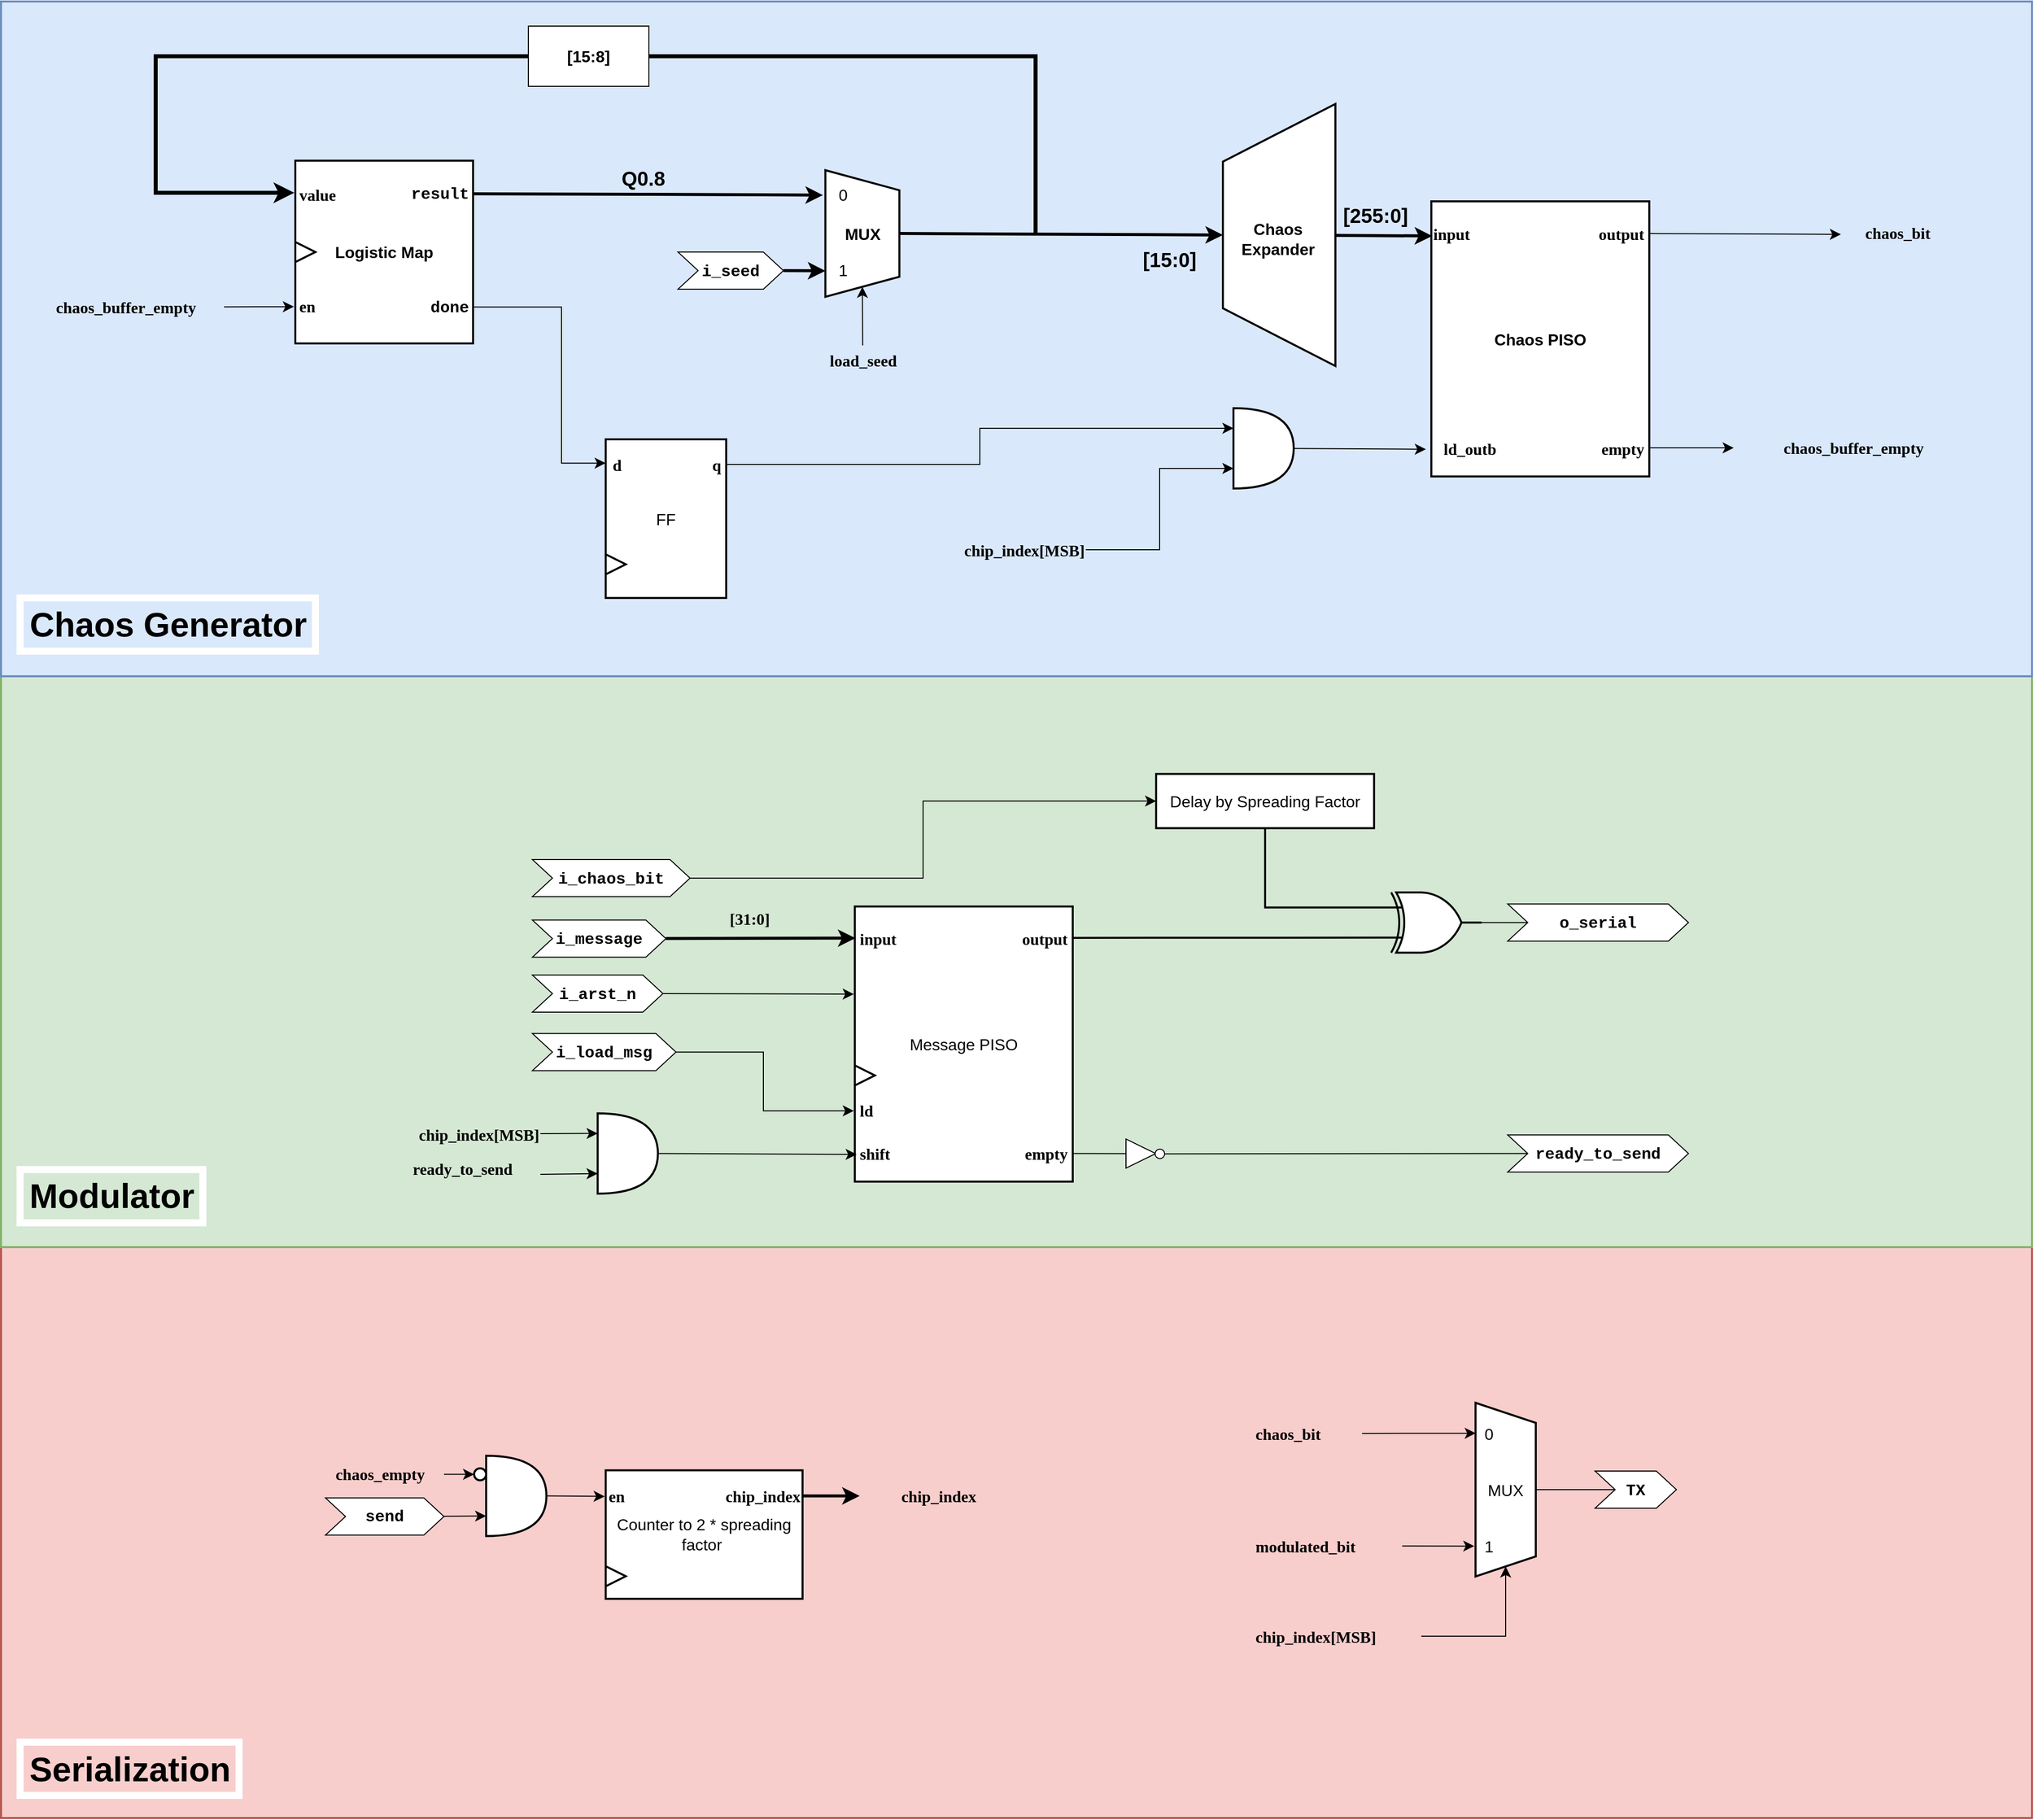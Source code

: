 <mxfile version="22.1.2" type="device" pages="3">
  <diagram name="Modulator" id="LCvjpSdJBNEwHRx-Zz6U">
    <mxGraphModel dx="1711" dy="1231" grid="0" gridSize="10" guides="1" tooltips="1" connect="1" arrows="1" fold="1" page="0" pageScale="1" pageWidth="1169" pageHeight="827" math="0" shadow="0">
      <root>
        <mxCell id="0" />
        <mxCell id="1" parent="0" />
        <mxCell id="J-yrTGczLjJKPa5p3NA1-144" value="" style="rounded=0;whiteSpace=wrap;html=1;fontSize=16;fillColor=#f8cecc;strokeColor=#b85450;strokeWidth=2;" parent="1" vertex="1">
          <mxGeometry x="-251" y="1169" width="2022" height="568.5" as="geometry" />
        </mxCell>
        <mxCell id="J-yrTGczLjJKPa5p3NA1-142" value="" style="rounded=0;whiteSpace=wrap;html=1;fontSize=16;fillColor=#d5e8d4;strokeColor=#82b366;strokeWidth=2;" parent="1" vertex="1">
          <mxGeometry x="-251" y="600.5" width="2022" height="568.5" as="geometry" />
        </mxCell>
        <mxCell id="J-yrTGczLjJKPa5p3NA1-140" value="" style="rounded=0;whiteSpace=wrap;html=1;fontSize=16;fillColor=#dae8fc;strokeColor=#6c8ebf;strokeWidth=2;" parent="1" vertex="1">
          <mxGeometry x="-251" y="-71.5" width="2022" height="672" as="geometry" />
        </mxCell>
        <mxCell id="J-yrTGczLjJKPa5p3NA1-1" value="Logistic Map" style="rounded=0;whiteSpace=wrap;html=1;fontSize=16;strokeWidth=2;fontStyle=1" parent="1" vertex="1">
          <mxGeometry x="42" y="87" width="177" height="182" as="geometry" />
        </mxCell>
        <mxCell id="J-yrTGczLjJKPa5p3NA1-3" value="&lt;b style=&quot;&quot;&gt;&lt;font face=&quot;Lucida Console&quot;&gt;en&lt;/font&gt;&lt;/b&gt;" style="text;html=1;align=left;verticalAlign=middle;resizable=0;points=[];autosize=1;strokeColor=none;fillColor=none;fontSize=16;" parent="1" vertex="1">
          <mxGeometry x="44" y="216" width="38" height="32" as="geometry" />
        </mxCell>
        <mxCell id="J-yrTGczLjJKPa5p3NA1-4" value="&lt;font face=&quot;Lucida Console&quot;&gt;&lt;b&gt;value&lt;/b&gt;&lt;/font&gt;" style="text;html=1;align=left;verticalAlign=middle;resizable=0;points=[];autosize=1;strokeColor=none;fillColor=none;fontSize=16;" parent="1" vertex="1">
          <mxGeometry x="44" y="104.5" width="68" height="32" as="geometry" />
        </mxCell>
        <mxCell id="J-yrTGczLjJKPa5p3NA1-31" style="edgeStyle=orthogonalEdgeStyle;rounded=0;orthogonalLoop=1;jettySize=auto;html=1;entryX=0.197;entryY=1.033;entryDx=0;entryDy=0;fontSize=12;startSize=8;endSize=8;entryPerimeter=0;strokeWidth=3;" parent="1" target="J-yrTGczLjJKPa5p3NA1-26" edge="1">
          <mxGeometry relative="1" as="geometry">
            <mxPoint x="218" y="120" as="sourcePoint" />
          </mxGeometry>
        </mxCell>
        <mxCell id="J-yrTGczLjJKPa5p3NA1-5" value="&lt;font face=&quot;Courier New&quot;&gt;&lt;b&gt;result&lt;/b&gt;&lt;/font&gt;" style="text;html=1;align=right;verticalAlign=middle;resizable=0;points=[];autosize=1;strokeColor=none;fillColor=none;fontSize=16;" parent="1" vertex="1">
          <mxGeometry x="140" y="103.5" width="76" height="33" as="geometry" />
        </mxCell>
        <mxCell id="J-yrTGczLjJKPa5p3NA1-6" value="&lt;font face=&quot;Courier New&quot;&gt;&lt;b&gt;done&lt;/b&gt;&lt;/font&gt;" style="text;html=1;align=right;verticalAlign=middle;resizable=0;points=[];autosize=1;strokeColor=none;fillColor=none;fontSize=16;" parent="1" vertex="1">
          <mxGeometry x="160" y="216" width="56" height="33" as="geometry" />
        </mxCell>
        <mxCell id="J-yrTGczLjJKPa5p3NA1-9" value="" style="triangle;whiteSpace=wrap;html=1;fontSize=16;strokeWidth=2;" parent="1" vertex="1">
          <mxGeometry x="42" y="168" width="20" height="20" as="geometry" />
        </mxCell>
        <mxCell id="J-yrTGczLjJKPa5p3NA1-25" value="" style="group;fontSize=16;strokeWidth=2;" parent="1" vertex="1" connectable="0">
          <mxGeometry x="580" y="82" width="89.63" height="165" as="geometry" />
        </mxCell>
        <mxCell id="J-yrTGczLjJKPa5p3NA1-26" value="MUX" style="shape=trapezoid;perimeter=trapezoidPerimeter;whiteSpace=wrap;html=1;fixedSize=1;rotation=90;align=center;verticalAlign=middle;horizontal=0;fontSize=16;strokeWidth=2;fontStyle=1" parent="J-yrTGczLjJKPa5p3NA1-25" vertex="1">
          <mxGeometry x="-36.5" y="40.709" width="126.13" height="73.682" as="geometry" />
        </mxCell>
        <mxCell id="J-yrTGczLjJKPa5p3NA1-28" value="1" style="text;html=1;align=center;verticalAlign=middle;resizable=0;points=[];autosize=1;strokeColor=none;fillColor=none;fontSize=16;" parent="J-yrTGczLjJKPa5p3NA1-25" vertex="1">
          <mxGeometry x="-6" y="101.004" width="25" height="26" as="geometry" />
        </mxCell>
        <mxCell id="J-yrTGczLjJKPa5p3NA1-33" style="edgeStyle=none;curved=1;rounded=0;orthogonalLoop=1;jettySize=auto;html=1;entryX=1;entryY=0.5;entryDx=0;entryDy=0;fontSize=12;startSize=8;endSize=8;" parent="1" target="J-yrTGczLjJKPa5p3NA1-26" edge="1">
          <mxGeometry relative="1" as="geometry">
            <mxPoint x="606.89" y="271" as="sourcePoint" />
          </mxGeometry>
        </mxCell>
        <mxCell id="J-yrTGczLjJKPa5p3NA1-32" value="&lt;b&gt;&lt;font face=&quot;Lucida Console&quot;&gt;load_seed&lt;/font&gt;&lt;/b&gt;" style="text;html=1;align=center;verticalAlign=middle;resizable=0;points=[];autosize=1;strokeColor=none;fillColor=none;fontSize=16;" parent="1" vertex="1">
          <mxGeometry x="552" y="271" width="110" height="30" as="geometry" />
        </mxCell>
        <mxCell id="J-yrTGczLjJKPa5p3NA1-34" value="&lt;b&gt;&lt;font face=&quot;Courier New&quot;&gt;i_seed&lt;/font&gt;&lt;/b&gt;" style="shape=step;perimeter=stepPerimeter;whiteSpace=wrap;html=1;fixedSize=1;fontSize=16;" parent="1" vertex="1">
          <mxGeometry x="423" y="178" width="105" height="37" as="geometry" />
        </mxCell>
        <mxCell id="J-yrTGczLjJKPa5p3NA1-35" style="edgeStyle=none;curved=1;rounded=0;orthogonalLoop=1;jettySize=auto;html=1;exitX=1;exitY=0.5;exitDx=0;exitDy=0;entryX=0.795;entryY=1;entryDx=0;entryDy=0;entryPerimeter=0;fontSize=12;startSize=8;endSize=8;strokeWidth=3;" parent="1" source="J-yrTGczLjJKPa5p3NA1-34" target="J-yrTGczLjJKPa5p3NA1-26" edge="1">
          <mxGeometry relative="1" as="geometry" />
        </mxCell>
        <mxCell id="J-yrTGczLjJKPa5p3NA1-27" value="0" style="text;html=1;align=center;verticalAlign=middle;resizable=0;points=[];autosize=1;strokeColor=none;fillColor=none;fontSize=16;" parent="1" vertex="1">
          <mxGeometry x="574" y="108.001" width="25" height="26" as="geometry" />
        </mxCell>
        <mxCell id="J-yrTGczLjJKPa5p3NA1-47" value="" style="shape=trapezoid;perimeter=trapezoidPerimeter;whiteSpace=wrap;html=1;fixedSize=1;fontSize=16;size=57.5;strokeWidth=2;rotation=-90;textDirection=ltr;horizontal=0;" parent="1" vertex="1">
          <mxGeometry x="891" y="105" width="261" height="112" as="geometry" />
        </mxCell>
        <mxCell id="J-yrTGczLjJKPa5p3NA1-48" value="Chaos&lt;br&gt;Expander" style="text;html=1;align=center;verticalAlign=middle;resizable=0;points=[];autosize=1;strokeColor=none;fillColor=none;fontSize=16;fontStyle=1" parent="1" vertex="1">
          <mxGeometry x="974" y="139.5" width="91" height="50" as="geometry" />
        </mxCell>
        <mxCell id="J-yrTGczLjJKPa5p3NA1-51" value="Chaos PISO" style="rounded=0;whiteSpace=wrap;html=1;fontSize=16;strokeWidth=2;fontStyle=1" parent="1" vertex="1">
          <mxGeometry x="1173" y="127.5" width="217" height="274" as="geometry" />
        </mxCell>
        <mxCell id="J-yrTGczLjJKPa5p3NA1-53" value="&lt;b&gt;&lt;font face=&quot;Lucida Console&quot;&gt;input&lt;/font&gt;&lt;/b&gt;" style="text;html=1;align=left;verticalAlign=middle;resizable=0;points=[];autosize=1;strokeColor=none;fillColor=none;fontSize=16;" parent="1" vertex="1">
          <mxGeometry x="1173" y="143.5" width="68" height="32" as="geometry" />
        </mxCell>
        <mxCell id="J-yrTGczLjJKPa5p3NA1-54" value="&lt;font face=&quot;Lucida Console&quot;&gt;&lt;b&gt;ld_outb&lt;/b&gt;&lt;/font&gt;" style="text;html=1;align=center;verticalAlign=middle;resizable=0;points=[];autosize=1;strokeColor=none;fillColor=none;fontSize=16;" parent="1" vertex="1">
          <mxGeometry x="1167" y="357.5" width="88" height="32" as="geometry" />
        </mxCell>
        <mxCell id="J-yrTGczLjJKPa5p3NA1-55" style="edgeStyle=none;curved=1;rounded=0;orthogonalLoop=1;jettySize=auto;html=1;entryX=0.012;entryY=0.578;entryDx=0;entryDy=0;entryPerimeter=0;fontSize=12;startSize=8;endSize=8;strokeWidth=3;" parent="1" source="J-yrTGczLjJKPa5p3NA1-47" target="J-yrTGczLjJKPa5p3NA1-53" edge="1">
          <mxGeometry relative="1" as="geometry" />
        </mxCell>
        <mxCell id="J-yrTGczLjJKPa5p3NA1-56" value="FF" style="rounded=0;whiteSpace=wrap;html=1;fontSize=16;strokeWidth=2;fontStyle=0" parent="1" vertex="1">
          <mxGeometry x="351" y="364.5" width="120" height="158" as="geometry" />
        </mxCell>
        <mxCell id="J-yrTGczLjJKPa5p3NA1-58" value="" style="triangle;whiteSpace=wrap;html=1;fontSize=16;strokeWidth=2;" parent="1" vertex="1">
          <mxGeometry x="351" y="479" width="20" height="20" as="geometry" />
        </mxCell>
        <mxCell id="J-yrTGczLjJKPa5p3NA1-59" value="&lt;b&gt;&lt;font&gt;d&lt;/font&gt;&lt;/b&gt;" style="text;html=1;align=left;verticalAlign=middle;resizable=0;points=[];autosize=1;strokeColor=none;fillColor=none;fontSize=16;fontFamily=Lucida Console;" parent="1" vertex="1">
          <mxGeometry x="356" y="374" width="28" height="31" as="geometry" />
        </mxCell>
        <mxCell id="J-yrTGczLjJKPa5p3NA1-60" value="&lt;b&gt;q&lt;/b&gt;" style="text;html=1;align=right;verticalAlign=middle;resizable=0;points=[];autosize=1;strokeColor=none;fillColor=none;fontSize=16;fontFamily=Lucida Console;" parent="1" vertex="1">
          <mxGeometry x="439" y="374" width="28" height="31" as="geometry" />
        </mxCell>
        <mxCell id="J-yrTGczLjJKPa5p3NA1-61" style="edgeStyle=orthogonalEdgeStyle;rounded=0;orthogonalLoop=1;jettySize=auto;html=1;entryX=0;entryY=0.15;entryDx=0;entryDy=0;entryPerimeter=0;fontSize=12;startSize=8;endSize=8;exitX=1.002;exitY=0.801;exitDx=0;exitDy=0;exitPerimeter=0;" parent="1" source="J-yrTGczLjJKPa5p3NA1-1" target="J-yrTGczLjJKPa5p3NA1-56" edge="1">
          <mxGeometry relative="1" as="geometry">
            <Array as="points">
              <mxPoint x="307" y="233" />
              <mxPoint x="307" y="388" />
            </Array>
          </mxGeometry>
        </mxCell>
        <mxCell id="J-yrTGczLjJKPa5p3NA1-62" value="" style="shape=or;whiteSpace=wrap;html=1;fontSize=16;strokeWidth=2;" parent="1" vertex="1">
          <mxGeometry x="976" y="333.5" width="60" height="80" as="geometry" />
        </mxCell>
        <mxCell id="J-yrTGczLjJKPa5p3NA1-63" style="edgeStyle=none;curved=1;rounded=0;orthogonalLoop=1;jettySize=auto;html=1;entryX=0.006;entryY=0.529;entryDx=0;entryDy=0;entryPerimeter=0;fontSize=12;startSize=8;endSize=8;" parent="1" source="J-yrTGczLjJKPa5p3NA1-62" target="J-yrTGczLjJKPa5p3NA1-54" edge="1">
          <mxGeometry relative="1" as="geometry" />
        </mxCell>
        <mxCell id="J-yrTGczLjJKPa5p3NA1-64" style="edgeStyle=orthogonalEdgeStyle;rounded=0;orthogonalLoop=1;jettySize=auto;html=1;entryX=0;entryY=0.25;entryDx=0;entryDy=0;entryPerimeter=0;fontSize=12;startSize=8;endSize=8;exitX=1.002;exitY=0.158;exitDx=0;exitDy=0;exitPerimeter=0;" parent="1" source="J-yrTGczLjJKPa5p3NA1-56" target="J-yrTGczLjJKPa5p3NA1-62" edge="1">
          <mxGeometry relative="1" as="geometry" />
        </mxCell>
        <mxCell id="J-yrTGczLjJKPa5p3NA1-65" value="&lt;b&gt;&lt;font face=&quot;Lucida Console&quot;&gt;output&lt;/font&gt;&lt;/b&gt;" style="text;html=1;align=right;verticalAlign=middle;resizable=0;points=[];autosize=1;strokeColor=none;fillColor=none;fontSize=16;" parent="1" vertex="1">
          <mxGeometry x="1308" y="143.5" width="78" height="32" as="geometry" />
        </mxCell>
        <mxCell id="J-yrTGczLjJKPa5p3NA1-67" style="edgeStyle=none;curved=1;rounded=0;orthogonalLoop=1;jettySize=auto;html=1;fontSize=12;startSize=8;endSize=8;exitX=1.003;exitY=0.896;exitDx=0;exitDy=0;exitPerimeter=0;" parent="1" source="J-yrTGczLjJKPa5p3NA1-51" edge="1">
          <mxGeometry relative="1" as="geometry">
            <mxPoint x="1474" y="373" as="targetPoint" />
          </mxGeometry>
        </mxCell>
        <mxCell id="J-yrTGczLjJKPa5p3NA1-66" value="&lt;b&gt;&lt;font face=&quot;Lucida Console&quot;&gt;empty&lt;/font&gt;&lt;/b&gt;" style="text;html=1;align=right;verticalAlign=middle;resizable=0;points=[];autosize=1;strokeColor=none;fillColor=none;fontSize=16;" parent="1" vertex="1">
          <mxGeometry x="1318" y="357.5" width="68" height="32" as="geometry" />
        </mxCell>
        <mxCell id="J-yrTGczLjJKPa5p3NA1-68" value="&lt;b&gt;&lt;font face=&quot;Lucida Console&quot;&gt;chaos_buffer_empty&lt;/font&gt;&lt;/b&gt;" style="text;html=1;align=center;verticalAlign=middle;resizable=0;points=[];autosize=1;strokeColor=none;fillColor=none;fontSize=16;" parent="1" vertex="1">
          <mxGeometry x="1494" y="356.5" width="197" height="32" as="geometry" />
        </mxCell>
        <mxCell id="J-yrTGczLjJKPa5p3NA1-69" value="&lt;b&gt;&lt;font face=&quot;Lucida Console&quot;&gt;chaos_buffer_empty&lt;/font&gt;&lt;/b&gt;" style="text;html=1;align=center;verticalAlign=middle;resizable=0;points=[];autosize=1;strokeColor=none;fillColor=none;fontSize=16;" parent="1" vertex="1">
          <mxGeometry x="-226" y="217" width="197" height="32" as="geometry" />
        </mxCell>
        <mxCell id="J-yrTGczLjJKPa5p3NA1-70" style="edgeStyle=none;curved=1;rounded=0;orthogonalLoop=1;jettySize=auto;html=1;entryX=-0.008;entryY=0.799;entryDx=0;entryDy=0;entryPerimeter=0;fontSize=12;startSize=8;endSize=8;" parent="1" source="J-yrTGczLjJKPa5p3NA1-69" target="J-yrTGczLjJKPa5p3NA1-1" edge="1">
          <mxGeometry relative="1" as="geometry" />
        </mxCell>
        <mxCell id="J-yrTGczLjJKPa5p3NA1-71" value="&lt;b&gt;&lt;font face=&quot;Lucida Console&quot;&gt;chaos_bit&lt;/font&gt;&lt;/b&gt;" style="text;html=1;align=center;verticalAlign=middle;resizable=0;points=[];autosize=1;strokeColor=none;fillColor=none;fontSize=16;" parent="1" vertex="1">
          <mxGeometry x="1583" y="143" width="108" height="32" as="geometry" />
        </mxCell>
        <mxCell id="J-yrTGczLjJKPa5p3NA1-72" style="edgeStyle=none;curved=1;rounded=0;orthogonalLoop=1;jettySize=auto;html=1;entryX=-0.021;entryY=0.544;entryDx=0;entryDy=0;entryPerimeter=0;fontSize=12;startSize=8;endSize=8;exitX=0.999;exitY=0.117;exitDx=0;exitDy=0;exitPerimeter=0;" parent="1" source="J-yrTGczLjJKPa5p3NA1-51" target="J-yrTGczLjJKPa5p3NA1-71" edge="1">
          <mxGeometry relative="1" as="geometry" />
        </mxCell>
        <mxCell id="J-yrTGczLjJKPa5p3NA1-138" value="&lt;b&gt;&lt;font&gt;chip_index[MSB]&lt;/font&gt;&lt;/b&gt;" style="text;html=1;align=right;verticalAlign=middle;resizable=0;points=[];autosize=1;strokeColor=none;fillColor=none;fontSize=16;fontFamily=Lucida Console;" parent="1" vertex="1">
          <mxGeometry x="662" y="459" width="167" height="31" as="geometry" />
        </mxCell>
        <mxCell id="J-yrTGczLjJKPa5p3NA1-139" style="edgeStyle=orthogonalEdgeStyle;rounded=0;orthogonalLoop=1;jettySize=auto;html=1;entryX=0;entryY=0.75;entryDx=0;entryDy=0;entryPerimeter=0;fontSize=12;startSize=8;endSize=8;" parent="1" source="J-yrTGczLjJKPa5p3NA1-138" target="J-yrTGczLjJKPa5p3NA1-62" edge="1">
          <mxGeometry relative="1" as="geometry" />
        </mxCell>
        <mxCell id="J-yrTGczLjJKPa5p3NA1-141" value="&lt;font style=&quot;font-size: 34px;&quot;&gt;Chaos Generator&lt;/font&gt;" style="text;html=1;align=center;verticalAlign=middle;resizable=0;points=[];autosize=1;strokeColor=#FFFFFF;fillColor=none;fontSize=16;strokeWidth=7;perimeterSpacing=0;fontStyle=1" parent="1" vertex="1">
          <mxGeometry x="-232" y="522.5" width="294" height="53" as="geometry" />
        </mxCell>
        <mxCell id="J-yrTGczLjJKPa5p3NA1-143" value="&lt;font style=&quot;font-size: 34px;&quot;&gt;Modulator&lt;/font&gt;" style="text;html=1;align=center;verticalAlign=middle;resizable=0;points=[];autosize=1;strokeColor=#FFFFFF;fillColor=none;fontSize=16;strokeWidth=7;perimeterSpacing=0;fontStyle=1" parent="1" vertex="1">
          <mxGeometry x="-232" y="1091.75" width="182" height="53" as="geometry" />
        </mxCell>
        <mxCell id="J-yrTGczLjJKPa5p3NA1-145" value="" style="group" parent="1" vertex="1" connectable="0">
          <mxGeometry x="62" y="1376.75" width="659" height="142.5" as="geometry" />
        </mxCell>
        <mxCell id="J-yrTGczLjJKPa5p3NA1-95" value="Counter to 2 * spreading factor&amp;nbsp;" style="rounded=0;whiteSpace=wrap;html=1;fontSize=16;strokeWidth=2;" parent="J-yrTGczLjJKPa5p3NA1-145" vertex="1">
          <mxGeometry x="289" y="14.5" width="196" height="128" as="geometry" />
        </mxCell>
        <mxCell id="J-yrTGczLjJKPa5p3NA1-96" value="" style="triangle;whiteSpace=wrap;html=1;fontSize=16;strokeWidth=2;" parent="J-yrTGczLjJKPa5p3NA1-145" vertex="1">
          <mxGeometry x="289" y="110" width="20" height="20" as="geometry" />
        </mxCell>
        <mxCell id="J-yrTGczLjJKPa5p3NA1-97" value="&lt;b&gt;&lt;font&gt;en&lt;/font&gt;&lt;/b&gt;" style="text;html=1;align=left;verticalAlign=middle;resizable=0;points=[];autosize=1;strokeColor=none;fillColor=none;fontSize=16;fontFamily=Lucida Console;" parent="J-yrTGczLjJKPa5p3NA1-145" vertex="1">
          <mxGeometry x="290" y="24.5" width="38" height="31" as="geometry" />
        </mxCell>
        <mxCell id="J-yrTGczLjJKPa5p3NA1-100" style="edgeStyle=none;curved=1;rounded=0;orthogonalLoop=1;jettySize=auto;html=1;fontSize=12;startSize=8;endSize=8;strokeWidth=3;" parent="J-yrTGczLjJKPa5p3NA1-145" source="J-yrTGczLjJKPa5p3NA1-98" edge="1">
          <mxGeometry relative="1" as="geometry">
            <mxPoint x="541.857" y="40" as="targetPoint" />
          </mxGeometry>
        </mxCell>
        <mxCell id="J-yrTGczLjJKPa5p3NA1-98" value="&lt;b&gt;&lt;font&gt;chip_index&lt;/font&gt;&lt;/b&gt;" style="text;html=1;align=right;verticalAlign=middle;resizable=0;points=[];autosize=1;strokeColor=none;fillColor=none;fontSize=16;fontFamily=Lucida Console;" parent="J-yrTGczLjJKPa5p3NA1-145" vertex="1">
          <mxGeometry x="366" y="24.5" width="118" height="31" as="geometry" />
        </mxCell>
        <mxCell id="J-yrTGczLjJKPa5p3NA1-101" value="&lt;b&gt;&lt;font&gt;chip_index&lt;/font&gt;&lt;/b&gt;" style="text;html=1;align=right;verticalAlign=middle;resizable=0;points=[];autosize=1;strokeColor=none;fillColor=none;fontSize=16;fontFamily=Lucida Console;" parent="J-yrTGczLjJKPa5p3NA1-145" vertex="1">
          <mxGeometry x="541" y="24.5" width="118" height="31" as="geometry" />
        </mxCell>
        <mxCell id="J-yrTGczLjJKPa5p3NA1-102" value="&lt;b&gt;&lt;font face=&quot;Courier New&quot;&gt;send&lt;/font&gt;&lt;/b&gt;" style="shape=step;perimeter=stepPerimeter;whiteSpace=wrap;html=1;fixedSize=1;fontSize=16;" parent="J-yrTGczLjJKPa5p3NA1-145" vertex="1">
          <mxGeometry x="10" y="42" width="118" height="37" as="geometry" />
        </mxCell>
        <mxCell id="J-yrTGczLjJKPa5p3NA1-103" value="" style="shape=or;whiteSpace=wrap;html=1;fontSize=16;strokeWidth=2;" parent="J-yrTGczLjJKPa5p3NA1-145" vertex="1">
          <mxGeometry x="170" width="60" height="80" as="geometry" />
        </mxCell>
        <mxCell id="J-yrTGczLjJKPa5p3NA1-104" style="edgeStyle=none;curved=1;rounded=0;orthogonalLoop=1;jettySize=auto;html=1;exitX=1;exitY=0.5;exitDx=0;exitDy=0;exitPerimeter=0;fontSize=12;startSize=8;endSize=8;" parent="J-yrTGczLjJKPa5p3NA1-145" source="J-yrTGczLjJKPa5p3NA1-103" edge="1">
          <mxGeometry relative="1" as="geometry">
            <mxPoint x="288" y="40.5" as="targetPoint" />
          </mxGeometry>
        </mxCell>
        <mxCell id="J-yrTGczLjJKPa5p3NA1-105" style="edgeStyle=none;curved=1;rounded=0;orthogonalLoop=1;jettySize=auto;html=1;entryX=0;entryY=0.75;entryDx=0;entryDy=0;entryPerimeter=0;fontSize=12;startSize=8;endSize=8;" parent="J-yrTGczLjJKPa5p3NA1-145" source="J-yrTGczLjJKPa5p3NA1-102" target="J-yrTGczLjJKPa5p3NA1-103" edge="1">
          <mxGeometry relative="1" as="geometry" />
        </mxCell>
        <mxCell id="J-yrTGczLjJKPa5p3NA1-106" value="" style="ellipse;whiteSpace=wrap;html=1;aspect=fixed;fontSize=16;strokeWidth=2;" parent="J-yrTGczLjJKPa5p3NA1-145" vertex="1">
          <mxGeometry x="158" y="12.5" width="12" height="12" as="geometry" />
        </mxCell>
        <mxCell id="J-yrTGczLjJKPa5p3NA1-108" style="edgeStyle=none;curved=1;rounded=0;orthogonalLoop=1;jettySize=auto;html=1;entryX=0;entryY=0.5;entryDx=0;entryDy=0;fontSize=12;startSize=8;endSize=8;" parent="J-yrTGczLjJKPa5p3NA1-145" source="J-yrTGczLjJKPa5p3NA1-107" target="J-yrTGczLjJKPa5p3NA1-106" edge="1">
          <mxGeometry relative="1" as="geometry" />
        </mxCell>
        <mxCell id="J-yrTGczLjJKPa5p3NA1-107" value="&lt;b&gt;&lt;font face=&quot;Lucida Console&quot;&gt;chaos_empty&lt;/font&gt;&lt;/b&gt;" style="text;html=1;align=center;verticalAlign=middle;resizable=0;points=[];autosize=1;strokeColor=none;fillColor=none;fontSize=16;" parent="J-yrTGczLjJKPa5p3NA1-145" vertex="1">
          <mxGeometry y="2.5" width="128" height="32" as="geometry" />
        </mxCell>
        <mxCell id="J-yrTGczLjJKPa5p3NA1-146" value="" style="group" parent="1" vertex="1" connectable="0">
          <mxGeometry x="996" y="1324" width="421" height="248" as="geometry" />
        </mxCell>
        <mxCell id="J-yrTGczLjJKPa5p3NA1-111" value="" style="group;fontSize=16;strokeWidth=1;" parent="J-yrTGczLjJKPa5p3NA1-146" vertex="1" connectable="0">
          <mxGeometry x="221" width="60" height="173" as="geometry" />
        </mxCell>
        <mxCell id="J-yrTGczLjJKPa5p3NA1-112" value="MUX" style="shape=trapezoid;perimeter=trapezoidPerimeter;whiteSpace=wrap;html=1;fixedSize=1;rotation=90;align=center;verticalAlign=middle;horizontal=0;fontSize=16;strokeWidth=2;" parent="J-yrTGczLjJKPa5p3NA1-111" vertex="1">
          <mxGeometry x="-56.5" y="56.5" width="173" height="60" as="geometry" />
        </mxCell>
        <mxCell id="J-yrTGczLjJKPa5p3NA1-113" value="0" style="text;html=1;align=center;verticalAlign=middle;resizable=0;points=[];autosize=1;strokeColor=none;fillColor=none;fontSize=16;" parent="J-yrTGczLjJKPa5p3NA1-111" vertex="1">
          <mxGeometry y="17.5" width="25" height="26" as="geometry" />
        </mxCell>
        <mxCell id="J-yrTGczLjJKPa5p3NA1-114" value="1" style="text;html=1;align=center;verticalAlign=middle;resizable=0;points=[];autosize=1;strokeColor=none;fillColor=none;fontSize=16;" parent="J-yrTGczLjJKPa5p3NA1-111" vertex="1">
          <mxGeometry y="129.5" width="25" height="26" as="geometry" />
        </mxCell>
        <mxCell id="J-yrTGczLjJKPa5p3NA1-115" value="&lt;b&gt;&lt;font face=&quot;Lucida Console&quot;&gt;modulated_bit&lt;/font&gt;&lt;/b&gt;" style="text;html=1;align=left;verticalAlign=middle;resizable=0;points=[];autosize=1;strokeColor=none;fillColor=none;fontSize=16;" parent="J-yrTGczLjJKPa5p3NA1-146" vertex="1">
          <mxGeometry y="126.5" width="148" height="32" as="geometry" />
        </mxCell>
        <mxCell id="J-yrTGczLjJKPa5p3NA1-116" value="&lt;b&gt;&lt;font face=&quot;Lucida Console&quot;&gt;chaos_bit&lt;/font&gt;&lt;/b&gt;" style="text;html=1;align=left;verticalAlign=middle;resizable=0;points=[];autosize=1;strokeColor=none;fillColor=none;fontSize=16;" parent="J-yrTGczLjJKPa5p3NA1-146" vertex="1">
          <mxGeometry y="14.5" width="108" height="32" as="geometry" />
        </mxCell>
        <mxCell id="J-yrTGczLjJKPa5p3NA1-117" style="edgeStyle=none;curved=1;rounded=0;orthogonalLoop=1;jettySize=auto;html=1;entryX=0.01;entryY=0.494;entryDx=0;entryDy=0;entryPerimeter=0;fontSize=12;startSize=8;endSize=8;" parent="J-yrTGczLjJKPa5p3NA1-146" source="J-yrTGczLjJKPa5p3NA1-116" target="J-yrTGczLjJKPa5p3NA1-113" edge="1">
          <mxGeometry relative="1" as="geometry" />
        </mxCell>
        <mxCell id="J-yrTGczLjJKPa5p3NA1-118" style="edgeStyle=none;curved=1;rounded=0;orthogonalLoop=1;jettySize=auto;html=1;entryX=-0.048;entryY=0.508;entryDx=0;entryDy=0;entryPerimeter=0;fontSize=12;startSize=8;endSize=8;" parent="J-yrTGczLjJKPa5p3NA1-146" source="J-yrTGczLjJKPa5p3NA1-115" target="J-yrTGczLjJKPa5p3NA1-114" edge="1">
          <mxGeometry relative="1" as="geometry" />
        </mxCell>
        <mxCell id="J-yrTGczLjJKPa5p3NA1-122" value="&lt;b&gt;&lt;font face=&quot;Courier New&quot;&gt;TX&lt;/font&gt;&lt;/b&gt;" style="shape=step;perimeter=stepPerimeter;whiteSpace=wrap;html=1;fixedSize=1;fontSize=16;" parent="J-yrTGczLjJKPa5p3NA1-146" vertex="1">
          <mxGeometry x="340" y="68" width="81" height="37" as="geometry" />
        </mxCell>
        <mxCell id="J-yrTGczLjJKPa5p3NA1-123" style="edgeStyle=none;curved=1;rounded=0;orthogonalLoop=1;jettySize=auto;html=1;exitX=0.5;exitY=0;exitDx=0;exitDy=0;entryX=0;entryY=0.5;entryDx=0;entryDy=0;fontSize=12;startSize=8;endSize=8;endArrow=none;endFill=0;" parent="J-yrTGczLjJKPa5p3NA1-146" source="J-yrTGczLjJKPa5p3NA1-112" target="J-yrTGczLjJKPa5p3NA1-122" edge="1">
          <mxGeometry relative="1" as="geometry" />
        </mxCell>
        <mxCell id="J-yrTGczLjJKPa5p3NA1-125" style="edgeStyle=orthogonalEdgeStyle;rounded=0;orthogonalLoop=1;jettySize=auto;html=1;entryX=1;entryY=0.5;entryDx=0;entryDy=0;fontSize=12;startSize=8;endSize=8;" parent="J-yrTGczLjJKPa5p3NA1-146" source="J-yrTGczLjJKPa5p3NA1-124" target="J-yrTGczLjJKPa5p3NA1-112" edge="1">
          <mxGeometry relative="1" as="geometry" />
        </mxCell>
        <mxCell id="J-yrTGczLjJKPa5p3NA1-124" value="&lt;b&gt;&lt;font&gt;chip_index[MSB]&lt;/font&gt;&lt;/b&gt;" style="text;html=1;align=left;verticalAlign=middle;resizable=0;points=[];autosize=1;strokeColor=none;fillColor=none;fontSize=16;fontFamily=Lucida Console;" parent="J-yrTGczLjJKPa5p3NA1-146" vertex="1">
          <mxGeometry y="217" width="167" height="31" as="geometry" />
        </mxCell>
        <mxCell id="J-yrTGczLjJKPa5p3NA1-147" value="" style="group" parent="1" vertex="1" connectable="0">
          <mxGeometry x="74" y="628.75" width="1355" height="512" as="geometry" />
        </mxCell>
        <mxCell id="J-yrTGczLjJKPa5p3NA1-73" value="Message PISO" style="rounded=0;whiteSpace=wrap;html=1;fontSize=16;strokeWidth=2;" parent="J-yrTGczLjJKPa5p3NA1-147" vertex="1">
          <mxGeometry x="525" y="201" width="217" height="274" as="geometry" />
        </mxCell>
        <mxCell id="J-yrTGczLjJKPa5p3NA1-74" value="&lt;b&gt;&lt;font face=&quot;Lucida Console&quot;&gt;input&lt;/font&gt;&lt;/b&gt;" style="text;html=1;align=left;verticalAlign=middle;resizable=0;points=[];autosize=1;strokeColor=none;fillColor=none;fontSize=16;" parent="J-yrTGczLjJKPa5p3NA1-147" vertex="1">
          <mxGeometry x="528" y="217" width="68" height="32" as="geometry" />
        </mxCell>
        <mxCell id="J-yrTGczLjJKPa5p3NA1-75" value="&lt;font face=&quot;Lucida Console&quot;&gt;&lt;b&gt;ld&lt;/b&gt;&lt;/font&gt;" style="text;html=1;align=left;verticalAlign=middle;resizable=0;points=[];autosize=1;strokeColor=none;fillColor=none;fontSize=16;" parent="J-yrTGczLjJKPa5p3NA1-147" vertex="1">
          <mxGeometry x="528" y="388" width="38" height="32" as="geometry" />
        </mxCell>
        <mxCell id="J-yrTGczLjJKPa5p3NA1-76" value="&lt;b&gt;&lt;font face=&quot;Lucida Console&quot;&gt;output&lt;/font&gt;&lt;/b&gt;" style="text;html=1;align=right;verticalAlign=middle;resizable=0;points=[];autosize=1;strokeColor=none;fillColor=none;fontSize=16;" parent="J-yrTGczLjJKPa5p3NA1-147" vertex="1">
          <mxGeometry x="660" y="217" width="78" height="32" as="geometry" />
        </mxCell>
        <mxCell id="J-yrTGczLjJKPa5p3NA1-130" style="edgeStyle=none;curved=1;rounded=0;orthogonalLoop=1;jettySize=auto;html=1;entryX=0;entryY=0.5;entryDx=0;entryDy=0;fontSize=12;startSize=8;endSize=8;endArrow=none;endFill=0;exitX=1.001;exitY=0.898;exitDx=0;exitDy=0;exitPerimeter=0;" parent="J-yrTGczLjJKPa5p3NA1-147" source="J-yrTGczLjJKPa5p3NA1-73" target="J-yrTGczLjJKPa5p3NA1-127" edge="1">
          <mxGeometry relative="1" as="geometry" />
        </mxCell>
        <mxCell id="J-yrTGczLjJKPa5p3NA1-77" value="&lt;b&gt;&lt;font face=&quot;Lucida Console&quot;&gt;empty&lt;/font&gt;&lt;/b&gt;" style="text;html=1;align=right;verticalAlign=middle;resizable=0;points=[];autosize=1;strokeColor=none;fillColor=none;fontSize=16;" parent="J-yrTGczLjJKPa5p3NA1-147" vertex="1">
          <mxGeometry x="670" y="431" width="68" height="32" as="geometry" />
        </mxCell>
        <mxCell id="J-yrTGczLjJKPa5p3NA1-78" value="&lt;font face=&quot;Lucida Console&quot;&gt;&lt;b&gt;shift&lt;/b&gt;&lt;/font&gt;" style="text;html=1;align=left;verticalAlign=middle;resizable=0;points=[];autosize=1;strokeColor=none;fillColor=none;fontSize=16;" parent="J-yrTGczLjJKPa5p3NA1-147" vertex="1">
          <mxGeometry x="528" y="431" width="68" height="32" as="geometry" />
        </mxCell>
        <mxCell id="J-yrTGczLjJKPa5p3NA1-80" style="edgeStyle=none;curved=1;rounded=0;orthogonalLoop=1;jettySize=auto;html=1;fontSize=12;startSize=8;endSize=8;strokeWidth=3;entryX=0.003;entryY=0.115;entryDx=0;entryDy=0;entryPerimeter=0;" parent="J-yrTGczLjJKPa5p3NA1-147" source="J-yrTGczLjJKPa5p3NA1-79" target="J-yrTGczLjJKPa5p3NA1-73" edge="1">
          <mxGeometry relative="1" as="geometry" />
        </mxCell>
        <mxCell id="J-yrTGczLjJKPa5p3NA1-79" value="&lt;b&gt;&lt;font face=&quot;Courier New&quot;&gt;i_message&lt;/font&gt;&lt;/b&gt;" style="shape=step;perimeter=stepPerimeter;whiteSpace=wrap;html=1;fixedSize=1;fontSize=16;" parent="J-yrTGczLjJKPa5p3NA1-147" vertex="1">
          <mxGeometry x="204" y="214.5" width="133" height="37" as="geometry" />
        </mxCell>
        <mxCell id="J-yrTGczLjJKPa5p3NA1-82" value="&lt;b&gt;&lt;font face=&quot;Courier New&quot;&gt;i_load_msg&lt;/font&gt;&lt;/b&gt;" style="shape=step;perimeter=stepPerimeter;whiteSpace=wrap;html=1;fixedSize=1;fontSize=16;" parent="J-yrTGczLjJKPa5p3NA1-147" vertex="1">
          <mxGeometry x="204" y="327.5" width="143" height="37" as="geometry" />
        </mxCell>
        <mxCell id="J-yrTGczLjJKPa5p3NA1-85" value="Delay by Spreading Factor" style="rounded=0;whiteSpace=wrap;html=1;fontSize=16;strokeWidth=2;" parent="J-yrTGczLjJKPa5p3NA1-147" vertex="1">
          <mxGeometry x="825" y="69" width="217" height="54" as="geometry" />
        </mxCell>
        <mxCell id="g7MkGix8FrELsLiDsR_l-13" style="edgeStyle=none;curved=1;rounded=0;orthogonalLoop=1;jettySize=auto;html=1;exitX=1;exitY=0.5;exitDx=0;exitDy=0;exitPerimeter=0;entryX=0;entryY=0.5;entryDx=0;entryDy=0;fontSize=12;startSize=8;endSize=8;endArrow=none;endFill=0;" parent="J-yrTGczLjJKPa5p3NA1-147" source="J-yrTGczLjJKPa5p3NA1-87" target="g7MkGix8FrELsLiDsR_l-12" edge="1">
          <mxGeometry relative="1" as="geometry" />
        </mxCell>
        <mxCell id="J-yrTGczLjJKPa5p3NA1-87" value="" style="verticalLabelPosition=bottom;shadow=0;dashed=0;align=center;html=1;verticalAlign=top;shape=mxgraph.electrical.logic_gates.logic_gate;operation=xor;fontSize=16;strokeWidth=2;" parent="J-yrTGczLjJKPa5p3NA1-147" vertex="1">
          <mxGeometry x="1049" y="187" width="100" height="60" as="geometry" />
        </mxCell>
        <mxCell id="J-yrTGczLjJKPa5p3NA1-90" style="edgeStyle=none;curved=1;rounded=0;orthogonalLoop=1;jettySize=auto;html=1;entryX=0;entryY=0.75;entryDx=0;entryDy=0;entryPerimeter=0;fontSize=12;startSize=8;endSize=8;exitX=1.002;exitY=0.114;exitDx=0;exitDy=0;exitPerimeter=0;endArrow=none;endFill=0;strokeWidth=2;" parent="J-yrTGczLjJKPa5p3NA1-147" source="J-yrTGczLjJKPa5p3NA1-73" target="J-yrTGczLjJKPa5p3NA1-87" edge="1">
          <mxGeometry relative="1" as="geometry" />
        </mxCell>
        <mxCell id="J-yrTGczLjJKPa5p3NA1-92" style="edgeStyle=orthogonalEdgeStyle;rounded=0;orthogonalLoop=1;jettySize=auto;html=1;exitX=0.5;exitY=1;exitDx=0;exitDy=0;entryX=0;entryY=0.25;entryDx=0;entryDy=0;entryPerimeter=0;fontSize=12;startSize=8;endSize=8;endArrow=none;endFill=0;strokeWidth=2;" parent="J-yrTGczLjJKPa5p3NA1-147" source="J-yrTGczLjJKPa5p3NA1-85" target="J-yrTGczLjJKPa5p3NA1-87" edge="1">
          <mxGeometry relative="1" as="geometry" />
        </mxCell>
        <mxCell id="J-yrTGczLjJKPa5p3NA1-109" value="&lt;b&gt;&lt;font&gt;chip_index[MSB]&lt;/font&gt;&lt;/b&gt;" style="text;html=1;align=right;verticalAlign=middle;resizable=0;points=[];autosize=1;strokeColor=none;fillColor=none;fontSize=16;fontFamily=Lucida Console;" parent="J-yrTGczLjJKPa5p3NA1-147" vertex="1">
          <mxGeometry x="45" y="412.25" width="167" height="31" as="geometry" />
        </mxCell>
        <mxCell id="J-yrTGczLjJKPa5p3NA1-121" value="&lt;b&gt;&lt;font face=&quot;Courier New&quot;&gt;ready_to_send&lt;/font&gt;&lt;/b&gt;" style="shape=step;perimeter=stepPerimeter;whiteSpace=wrap;html=1;fixedSize=1;fontSize=16;" parent="J-yrTGczLjJKPa5p3NA1-147" vertex="1">
          <mxGeometry x="1175" y="428.5" width="180" height="37" as="geometry" />
        </mxCell>
        <mxCell id="J-yrTGczLjJKPa5p3NA1-126" value="" style="group;fontSize=16;rotation=-90;" parent="J-yrTGczLjJKPa5p3NA1-147" vertex="1" connectable="0">
          <mxGeometry x="800" y="427.595" width="29.0" height="38.81" as="geometry" />
        </mxCell>
        <mxCell id="J-yrTGczLjJKPa5p3NA1-127" value="" style="triangle;whiteSpace=wrap;html=1;rotation=0;fontSize=16;" parent="J-yrTGczLjJKPa5p3NA1-126" vertex="1">
          <mxGeometry x="-5" y="5" width="29.62" height="29" as="geometry" />
        </mxCell>
        <mxCell id="J-yrTGczLjJKPa5p3NA1-128" value="" style="ellipse;whiteSpace=wrap;html=1;aspect=fixed;fontSize=16;rotation=-90;" parent="J-yrTGczLjJKPa5p3NA1-126" vertex="1">
          <mxGeometry x="24" y="15" width="9.5" height="9.5" as="geometry" />
        </mxCell>
        <mxCell id="J-yrTGczLjJKPa5p3NA1-131" style="edgeStyle=none;curved=1;rounded=0;orthogonalLoop=1;jettySize=auto;html=1;exitX=0.5;exitY=1;exitDx=0;exitDy=0;entryX=0;entryY=0.5;entryDx=0;entryDy=0;fontSize=12;startSize=8;endSize=8;endArrow=none;endFill=0;" parent="J-yrTGczLjJKPa5p3NA1-147" source="J-yrTGczLjJKPa5p3NA1-128" target="J-yrTGczLjJKPa5p3NA1-121" edge="1">
          <mxGeometry relative="1" as="geometry" />
        </mxCell>
        <mxCell id="J-yrTGczLjJKPa5p3NA1-134" style="edgeStyle=orthogonalEdgeStyle;rounded=0;orthogonalLoop=1;jettySize=auto;html=1;exitX=1;exitY=0.5;exitDx=0;exitDy=0;entryX=0;entryY=0.25;entryDx=0;entryDy=0;entryPerimeter=0;fontSize=12;startSize=8;endSize=8;" parent="J-yrTGczLjJKPa5p3NA1-147" source="J-yrTGczLjJKPa5p3NA1-82" edge="1">
          <mxGeometry relative="1" as="geometry">
            <mxPoint x="524" y="404.5" as="targetPoint" />
            <Array as="points">
              <mxPoint x="434" y="346" />
              <mxPoint x="434" y="405" />
            </Array>
          </mxGeometry>
        </mxCell>
        <mxCell id="g7MkGix8FrELsLiDsR_l-2" value="" style="shape=or;whiteSpace=wrap;html=1;fontSize=16;strokeWidth=2;" parent="J-yrTGczLjJKPa5p3NA1-147" vertex="1">
          <mxGeometry x="269" y="407" width="60" height="80" as="geometry" />
        </mxCell>
        <mxCell id="g7MkGix8FrELsLiDsR_l-4" style="edgeStyle=none;curved=1;rounded=0;orthogonalLoop=1;jettySize=auto;html=1;entryX=0;entryY=0.25;entryDx=0;entryDy=0;entryPerimeter=0;fontSize=12;startSize=8;endSize=8;" parent="J-yrTGczLjJKPa5p3NA1-147" source="J-yrTGczLjJKPa5p3NA1-109" target="g7MkGix8FrELsLiDsR_l-2" edge="1">
          <mxGeometry relative="1" as="geometry" />
        </mxCell>
        <mxCell id="g7MkGix8FrELsLiDsR_l-5" style="edgeStyle=none;curved=1;rounded=0;orthogonalLoop=1;jettySize=auto;html=1;exitX=1;exitY=0.5;exitDx=0;exitDy=0;exitPerimeter=0;entryX=-0.016;entryY=0.528;entryDx=0;entryDy=0;entryPerimeter=0;fontSize=12;startSize=8;endSize=8;" parent="J-yrTGczLjJKPa5p3NA1-147" source="g7MkGix8FrELsLiDsR_l-2" target="J-yrTGczLjJKPa5p3NA1-78" edge="1">
          <mxGeometry relative="1" as="geometry" />
        </mxCell>
        <mxCell id="g7MkGix8FrELsLiDsR_l-6" value="" style="triangle;whiteSpace=wrap;html=1;fontSize=16;strokeWidth=2;" parent="J-yrTGczLjJKPa5p3NA1-147" vertex="1">
          <mxGeometry x="525" y="359.25" width="20" height="20" as="geometry" />
        </mxCell>
        <mxCell id="g7MkGix8FrELsLiDsR_l-12" value="&lt;b&gt;&lt;font face=&quot;Courier New&quot;&gt;o_serial&lt;/font&gt;&lt;/b&gt;" style="shape=step;perimeter=stepPerimeter;whiteSpace=wrap;html=1;fixedSize=1;fontSize=16;" parent="J-yrTGczLjJKPa5p3NA1-147" vertex="1">
          <mxGeometry x="1175" y="198.5" width="180" height="37" as="geometry" />
        </mxCell>
        <mxCell id="J-yrTGczLjJKPa5p3NA1-149" value="&lt;font style=&quot;font-size: 34px;&quot;&gt;Serialization&lt;/font&gt;" style="text;html=1;align=center;verticalAlign=middle;resizable=0;points=[];autosize=1;strokeColor=#FFFFFF;fillColor=none;fontSize=16;strokeWidth=7;perimeterSpacing=0;fontStyle=1" parent="1" vertex="1">
          <mxGeometry x="-232" y="1662" width="218" height="53" as="geometry" />
        </mxCell>
        <mxCell id="D08qWrvw0XkjA7iKsqlS-2" value="[15:0]" style="edgeLabel;html=1;align=center;verticalAlign=middle;resizable=0;points=[];fontSize=20;labelBackgroundColor=#dae8fc;fontStyle=1" parent="1" vertex="1" connectable="0">
          <mxGeometry x="907.996" y="175.5" as="geometry">
            <mxPoint x="4" y="9" as="offset" />
          </mxGeometry>
        </mxCell>
        <mxCell id="D08qWrvw0XkjA7iKsqlS-3" value="&lt;font style=&quot;font-size: 20px;&quot;&gt;[255:0]&lt;/font&gt;" style="text;html=1;align=center;verticalAlign=middle;resizable=0;points=[];autosize=1;strokeColor=none;fillColor=none;fontSize=16;fontStyle=1" parent="1" vertex="1">
          <mxGeometry x="1076" y="123" width="82" height="36" as="geometry" />
        </mxCell>
        <mxCell id="D08qWrvw0XkjA7iKsqlS-6" value="Q0.8" style="edgeLabel;html=1;align=center;verticalAlign=middle;resizable=0;points=[];fontSize=20;labelBackgroundColor=#dae8fc;fontStyle=1" parent="1" vertex="1" connectable="0">
          <mxGeometry x="387.995" y="103.5" as="geometry" />
        </mxCell>
        <mxCell id="D08qWrvw0XkjA7iKsqlS-7" value="&lt;b&gt;&lt;font face=&quot;Lucida Console&quot;&gt;[31:0]&lt;/font&gt;&lt;/b&gt;" style="text;html=1;align=center;verticalAlign=middle;resizable=0;points=[];autosize=1;strokeColor=none;fillColor=none;fontSize=16;" parent="1" vertex="1">
          <mxGeometry x="455" y="826" width="78" height="32" as="geometry" />
        </mxCell>
        <mxCell id="g7MkGix8FrELsLiDsR_l-1" value="&lt;span style=&quot;border-color: var(--border-color); color: rgb(0, 0, 0); font-size: 16px; font-style: normal; font-variant-ligatures: normal; font-variant-caps: normal; letter-spacing: normal; orphans: 2; text-align: center; text-indent: 0px; text-transform: none; widows: 2; word-spacing: 0px; -webkit-text-stroke-width: 0px; text-decoration-thickness: initial; text-decoration-style: initial; text-decoration-color: initial;&quot;&gt;&lt;font style=&quot;border-color: var(--border-color);&quot;&gt;ready_to_send&lt;/font&gt;&lt;/span&gt;" style="text;whiteSpace=wrap;html=1;fontSize=16;labelBackgroundColor=none;fontStyle=1;fontFamily=Lucida Console;" parent="1" vertex="1">
          <mxGeometry x="157" y="1075" width="129" height="43" as="geometry" />
        </mxCell>
        <mxCell id="g7MkGix8FrELsLiDsR_l-7" value="&lt;b&gt;&lt;font face=&quot;Courier New&quot;&gt;i_arst_n&lt;/font&gt;&lt;/b&gt;" style="shape=step;perimeter=stepPerimeter;whiteSpace=wrap;html=1;fixedSize=1;fontSize=16;" parent="1" vertex="1">
          <mxGeometry x="278" y="898" width="130" height="37" as="geometry" />
        </mxCell>
        <mxCell id="g7MkGix8FrELsLiDsR_l-10" style="edgeStyle=none;curved=1;rounded=0;orthogonalLoop=1;jettySize=auto;html=1;exitX=1;exitY=0.5;exitDx=0;exitDy=0;fontSize=12;startSize=8;endSize=8;" parent="1" source="g7MkGix8FrELsLiDsR_l-7" edge="1">
          <mxGeometry relative="1" as="geometry">
            <mxPoint x="598" y="917" as="targetPoint" />
          </mxGeometry>
        </mxCell>
        <mxCell id="g7MkGix8FrELsLiDsR_l-11" style="edgeStyle=none;curved=1;rounded=0;orthogonalLoop=1;jettySize=auto;html=1;exitX=1;exitY=0.5;exitDx=0;exitDy=0;entryX=0;entryY=0.75;entryDx=0;entryDy=0;entryPerimeter=0;fontSize=12;startSize=8;endSize=8;" parent="1" source="g7MkGix8FrELsLiDsR_l-1" target="g7MkGix8FrELsLiDsR_l-2" edge="1">
          <mxGeometry relative="1" as="geometry" />
        </mxCell>
        <mxCell id="g7MkGix8FrELsLiDsR_l-15" style="edgeStyle=orthogonalEdgeStyle;rounded=0;orthogonalLoop=1;jettySize=auto;html=1;exitX=1;exitY=0.5;exitDx=0;exitDy=0;entryX=0;entryY=0.5;entryDx=0;entryDy=0;fontSize=12;startSize=8;endSize=8;" parent="1" source="g7MkGix8FrELsLiDsR_l-14" target="J-yrTGczLjJKPa5p3NA1-85" edge="1">
          <mxGeometry relative="1" as="geometry" />
        </mxCell>
        <mxCell id="g7MkGix8FrELsLiDsR_l-14" value="&lt;b&gt;&lt;font face=&quot;Courier New&quot;&gt;i_chaos_bit&lt;/font&gt;&lt;/b&gt;" style="shape=step;perimeter=stepPerimeter;whiteSpace=wrap;html=1;fixedSize=1;fontSize=16;" parent="1" vertex="1">
          <mxGeometry x="278" y="783" width="157" height="37" as="geometry" />
        </mxCell>
        <mxCell id="RDTZYjMxrOdagbe3DCs9-2" style="edgeStyle=none;curved=1;rounded=0;orthogonalLoop=1;jettySize=auto;html=1;exitX=0.5;exitY=0;exitDx=0;exitDy=0;entryX=0.5;entryY=0;entryDx=0;entryDy=0;fontSize=12;startSize=8;endSize=8;strokeWidth=3;" edge="1" parent="1" source="J-yrTGczLjJKPa5p3NA1-26" target="J-yrTGczLjJKPa5p3NA1-47">
          <mxGeometry relative="1" as="geometry" />
        </mxCell>
        <mxCell id="RDTZYjMxrOdagbe3DCs9-3" style="edgeStyle=orthogonalEdgeStyle;rounded=0;orthogonalLoop=1;jettySize=auto;html=1;entryX=-0.044;entryY=0.453;entryDx=0;entryDy=0;entryPerimeter=0;fontSize=12;startSize=8;endSize=8;strokeWidth=4;" edge="1" parent="1" target="J-yrTGczLjJKPa5p3NA1-4">
          <mxGeometry relative="1" as="geometry">
            <mxPoint x="779" y="160" as="sourcePoint" />
            <Array as="points">
              <mxPoint x="779" y="-17" />
              <mxPoint x="-97" y="-17" />
              <mxPoint x="-97" y="119" />
            </Array>
          </mxGeometry>
        </mxCell>
        <mxCell id="RDTZYjMxrOdagbe3DCs9-4" value="&lt;b&gt;[15:8]&lt;/b&gt;" style="rounded=0;whiteSpace=wrap;html=1;fontSize=16;" vertex="1" parent="1">
          <mxGeometry x="274" y="-47" width="120" height="60" as="geometry" />
        </mxCell>
      </root>
    </mxGraphModel>
  </diagram>
  <diagram id="asuXdQgQ1B249vB0OpJq" name="Demodulator">
    <mxGraphModel dx="1900" dy="159" grid="0" gridSize="10" guides="1" tooltips="1" connect="1" arrows="1" fold="1" page="0" pageScale="1" pageWidth="1169" pageHeight="827" math="0" shadow="0">
      <root>
        <mxCell id="0" />
        <mxCell id="1" parent="0" />
        <mxCell id="YpiP0Uix3CWa9nRgdI1W-1" value="" style="rounded=0;whiteSpace=wrap;html=1;fontSize=16;fillColor=#f8cecc;strokeColor=#b85450;strokeWidth=2;" parent="1" vertex="1">
          <mxGeometry x="-89.5" y="858.25" width="2022" height="568.5" as="geometry" />
        </mxCell>
        <mxCell id="YpiP0Uix3CWa9nRgdI1W-5" value="" style="group" parent="1" vertex="1" connectable="0">
          <mxGeometry x="67" y="899" width="1856" height="522" as="geometry" />
        </mxCell>
        <mxCell id="LNNakbjlM6tCZgitieGX-1" value="Delay by Spreading Factor" style="rounded=0;whiteSpace=wrap;html=1;fontSize=16;strokeWidth=2;" parent="YpiP0Uix3CWa9nRgdI1W-5" vertex="1">
          <mxGeometry x="240" y="3" width="217" height="54" as="geometry" />
        </mxCell>
        <mxCell id="rr2OHnMfPOX9Z9rK8IDR-2" style="edgeStyle=none;curved=1;rounded=0;orthogonalLoop=1;jettySize=auto;html=1;entryX=0;entryY=0.5;entryDx=0;entryDy=0;fontSize=12;startSize=8;endSize=8;strokeWidth=2;" parent="YpiP0Uix3CWa9nRgdI1W-5" source="rr2OHnMfPOX9Z9rK8IDR-1" target="LNNakbjlM6tCZgitieGX-1" edge="1">
          <mxGeometry relative="1" as="geometry" />
        </mxCell>
        <mxCell id="rr2OHnMfPOX9Z9rK8IDR-1" value="&lt;b&gt;&lt;font face=&quot;Courier New&quot;&gt;RX&lt;/font&gt;&lt;/b&gt;" style="shape=step;perimeter=stepPerimeter;whiteSpace=wrap;html=1;fixedSize=1;fontSize=16;" parent="YpiP0Uix3CWa9nRgdI1W-5" vertex="1">
          <mxGeometry y="11.5" width="105" height="37" as="geometry" />
        </mxCell>
        <mxCell id="rr2OHnMfPOX9Z9rK8IDR-4" value="MAC" style="rounded=0;whiteSpace=wrap;html=1;fontSize=16;strokeWidth=2;fontStyle=1" parent="YpiP0Uix3CWa9nRgdI1W-5" vertex="1">
          <mxGeometry x="696" y="6" width="346" height="174" as="geometry" />
        </mxCell>
        <mxCell id="y7VbmzZJfdfc6xZBp_V1-1" value="&lt;b&gt;&lt;font face=&quot;Lucida Console&quot;&gt;en&lt;/font&gt;&lt;/b&gt;" style="text;html=1;align=left;verticalAlign=middle;resizable=0;points=[];autosize=1;strokeColor=none;fillColor=none;fontSize=16;" parent="YpiP0Uix3CWa9nRgdI1W-5" vertex="1">
          <mxGeometry x="698" y="138.5" width="38" height="32" as="geometry" />
        </mxCell>
        <mxCell id="y7VbmzZJfdfc6xZBp_V1-3" value="&lt;b&gt;&lt;font face=&quot;Lucida Console&quot;&gt;clr&lt;/font&gt;&lt;/b&gt;" style="text;html=1;align=left;verticalAlign=middle;resizable=0;points=[];autosize=1;strokeColor=none;fillColor=none;fontSize=16;" parent="YpiP0Uix3CWa9nRgdI1W-5" vertex="1">
          <mxGeometry x="696" y="106.5" width="48" height="32" as="geometry" />
        </mxCell>
        <mxCell id="y7VbmzZJfdfc6xZBp_V1-4" value="&lt;b&gt;&lt;font face=&quot;Lucida Console&quot;&gt;done&lt;/font&gt;&lt;/b&gt;" style="text;html=1;align=right;verticalAlign=middle;resizable=0;points=[];autosize=1;strokeColor=none;fillColor=none;fontSize=16;" parent="YpiP0Uix3CWa9nRgdI1W-5" vertex="1">
          <mxGeometry x="976" y="141" width="58" height="32" as="geometry" />
        </mxCell>
        <mxCell id="y7VbmzZJfdfc6xZBp_V1-5" value="&lt;b&gt;&lt;font face=&quot;Lucida Console&quot;&gt;result&lt;/font&gt;&lt;/b&gt;" style="text;html=1;align=right;verticalAlign=middle;resizable=0;points=[];autosize=1;strokeColor=none;fillColor=none;fontSize=16;" parent="YpiP0Uix3CWa9nRgdI1W-5" vertex="1">
          <mxGeometry x="956" y="11.5" width="78" height="32" as="geometry" />
        </mxCell>
        <mxCell id="y7VbmzZJfdfc6xZBp_V1-6" value="&lt;b&gt;&lt;font face=&quot;Lucida Console&quot;&gt;modulated_signal&lt;/font&gt;&lt;/b&gt;" style="text;html=1;align=left;verticalAlign=middle;resizable=0;points=[];autosize=1;strokeColor=none;fillColor=none;fontSize=16;" parent="YpiP0Uix3CWa9nRgdI1W-5" vertex="1">
          <mxGeometry x="704" y="48.5" width="177" height="32" as="geometry" />
        </mxCell>
        <mxCell id="y7VbmzZJfdfc6xZBp_V1-7" value="&lt;b&gt;&lt;font face=&quot;Lucida Console&quot;&gt;chaos_signal&lt;/font&gt;&lt;/b&gt;" style="text;html=1;align=left;verticalAlign=middle;resizable=0;points=[];autosize=1;strokeColor=none;fillColor=none;fontSize=16;" parent="YpiP0Uix3CWa9nRgdI1W-5" vertex="1">
          <mxGeometry x="704" y="14" width="138" height="32" as="geometry" />
        </mxCell>
        <mxCell id="y7VbmzZJfdfc6xZBp_V1-10" style="edgeStyle=none;curved=1;rounded=0;orthogonalLoop=1;jettySize=auto;html=1;exitX=1;exitY=0.5;exitDx=0;exitDy=0;entryX=-0.001;entryY=0.136;entryDx=0;entryDy=0;entryPerimeter=0;fontSize=12;startSize=8;endSize=8;strokeWidth=2;" parent="YpiP0Uix3CWa9nRgdI1W-5" source="LNNakbjlM6tCZgitieGX-1" target="rr2OHnMfPOX9Z9rK8IDR-4" edge="1">
          <mxGeometry relative="1" as="geometry" />
        </mxCell>
        <mxCell id="y7VbmzZJfdfc6xZBp_V1-11" style="edgeStyle=orthogonalEdgeStyle;rounded=0;orthogonalLoop=1;jettySize=auto;html=1;exitX=1;exitY=0.5;exitDx=0;exitDy=0;fontSize=12;startSize=8;endSize=8;strokeWidth=2;" parent="YpiP0Uix3CWa9nRgdI1W-5" source="rr2OHnMfPOX9Z9rK8IDR-1" edge="1">
          <mxGeometry relative="1" as="geometry">
            <mxPoint x="695" y="65" as="targetPoint" />
            <Array as="points">
              <mxPoint x="172" y="30" />
              <mxPoint x="172" y="157" />
              <mxPoint x="526" y="157" />
              <mxPoint x="526" y="64" />
              <mxPoint x="695" y="64" />
            </Array>
          </mxGeometry>
        </mxCell>
        <mxCell id="y7VbmzZJfdfc6xZBp_V1-12" value="Threshold&lt;br&gt;(Sign Bit)" style="rounded=0;whiteSpace=wrap;html=1;fontSize=16;strokeWidth=2;fontStyle=1" parent="YpiP0Uix3CWa9nRgdI1W-5" vertex="1">
          <mxGeometry x="1175" width="120" height="60" as="geometry" />
        </mxCell>
        <mxCell id="y7VbmzZJfdfc6xZBp_V1-14" style="edgeStyle=none;curved=1;rounded=0;orthogonalLoop=1;jettySize=auto;html=1;exitX=1.006;exitY=0.136;exitDx=0;exitDy=0;entryX=0;entryY=0.5;entryDx=0;entryDy=0;fontSize=12;startSize=8;endSize=8;exitPerimeter=0;strokeWidth=2;" parent="YpiP0Uix3CWa9nRgdI1W-5" source="rr2OHnMfPOX9Z9rK8IDR-4" target="y7VbmzZJfdfc6xZBp_V1-12" edge="1">
          <mxGeometry relative="1" as="geometry" />
        </mxCell>
        <mxCell id="y7VbmzZJfdfc6xZBp_V1-15" value="SIPO" style="rounded=0;whiteSpace=wrap;html=1;fontSize=16;strokeWidth=2;fontStyle=1" parent="YpiP0Uix3CWa9nRgdI1W-5" vertex="1">
          <mxGeometry x="1385" y="6" width="125" height="174" as="geometry" />
        </mxCell>
        <mxCell id="y7VbmzZJfdfc6xZBp_V1-16" value="&lt;b&gt;&lt;font face=&quot;Lucida Console&quot;&gt;load&lt;/font&gt;&lt;/b&gt;" style="text;html=1;align=left;verticalAlign=middle;resizable=0;points=[];autosize=1;strokeColor=none;fillColor=none;fontSize=16;" parent="YpiP0Uix3CWa9nRgdI1W-5" vertex="1">
          <mxGeometry x="1385" y="141" width="58" height="32" as="geometry" />
        </mxCell>
        <mxCell id="y7VbmzZJfdfc6xZBp_V1-17" style="edgeStyle=none;curved=1;rounded=0;orthogonalLoop=1;jettySize=auto;html=1;entryX=-0.012;entryY=0.561;entryDx=0;entryDy=0;entryPerimeter=0;fontSize=12;startSize=8;endSize=8;exitX=0.999;exitY=0.878;exitDx=0;exitDy=0;exitPerimeter=0;" parent="YpiP0Uix3CWa9nRgdI1W-5" source="rr2OHnMfPOX9Z9rK8IDR-4" target="y7VbmzZJfdfc6xZBp_V1-16" edge="1">
          <mxGeometry relative="1" as="geometry">
            <mxPoint x="1042" y="157" as="sourcePoint" />
          </mxGeometry>
        </mxCell>
        <mxCell id="y7VbmzZJfdfc6xZBp_V1-18" value="&lt;b&gt;&lt;font face=&quot;Lucida Console&quot;&gt;in&lt;/font&gt;&lt;/b&gt;" style="text;html=1;align=left;verticalAlign=middle;resizable=0;points=[];autosize=1;strokeColor=none;fillColor=none;fontSize=16;" parent="YpiP0Uix3CWa9nRgdI1W-5" vertex="1">
          <mxGeometry x="1385" y="14" width="38" height="32" as="geometry" />
        </mxCell>
        <mxCell id="y7VbmzZJfdfc6xZBp_V1-19" style="edgeStyle=none;curved=1;rounded=0;orthogonalLoop=1;jettySize=auto;html=1;exitX=1;exitY=0.5;exitDx=0;exitDy=0;entryX=-0.004;entryY=0.5;entryDx=0;entryDy=0;entryPerimeter=0;fontSize=12;startSize=8;endSize=8;" parent="YpiP0Uix3CWa9nRgdI1W-5" source="y7VbmzZJfdfc6xZBp_V1-12" target="y7VbmzZJfdfc6xZBp_V1-18" edge="1">
          <mxGeometry relative="1" as="geometry" />
        </mxCell>
        <mxCell id="a83yKXO9sdiN5uuUu3zR-4" style="edgeStyle=none;curved=1;rounded=0;orthogonalLoop=1;jettySize=auto;html=1;entryX=0;entryY=0.5;entryDx=0;entryDy=0;fontSize=12;startSize=8;endSize=8;endArrow=none;endFill=0;" parent="YpiP0Uix3CWa9nRgdI1W-5" target="a83yKXO9sdiN5uuUu3zR-3" edge="1">
          <mxGeometry relative="1" as="geometry">
            <mxPoint x="1510" y="30" as="sourcePoint" />
          </mxGeometry>
        </mxCell>
        <mxCell id="y7VbmzZJfdfc6xZBp_V1-20" value="&lt;b&gt;&lt;font face=&quot;Lucida Console&quot;&gt;valid&lt;/font&gt;&lt;/b&gt;" style="text;html=1;align=right;verticalAlign=middle;resizable=0;points=[];autosize=1;strokeColor=none;fillColor=none;fontSize=16;" parent="YpiP0Uix3CWa9nRgdI1W-5" vertex="1">
          <mxGeometry x="1437" y="14" width="68" height="32" as="geometry" />
        </mxCell>
        <mxCell id="a83yKXO9sdiN5uuUu3zR-2" style="edgeStyle=none;curved=1;rounded=0;orthogonalLoop=1;jettySize=auto;html=1;entryX=0;entryY=0.5;entryDx=0;entryDy=0;fontSize=12;startSize=8;endSize=8;strokeWidth=1;endArrow=none;endFill=0;" parent="YpiP0Uix3CWa9nRgdI1W-5" target="a83yKXO9sdiN5uuUu3zR-1" edge="1">
          <mxGeometry relative="1" as="geometry">
            <mxPoint x="1511" y="157" as="sourcePoint" />
          </mxGeometry>
        </mxCell>
        <mxCell id="y7VbmzZJfdfc6xZBp_V1-21" value="&lt;font face=&quot;Lucida Console&quot;&gt;&lt;b&gt;out&lt;/b&gt;&lt;/font&gt;" style="text;html=1;align=right;verticalAlign=middle;resizable=0;points=[];autosize=1;strokeColor=none;fillColor=none;fontSize=16;" parent="YpiP0Uix3CWa9nRgdI1W-5" vertex="1">
          <mxGeometry x="1457" y="141" width="48" height="32" as="geometry" />
        </mxCell>
        <mxCell id="a83yKXO9sdiN5uuUu3zR-1" value="&lt;b&gt;&lt;font face=&quot;Courier New&quot;&gt;RX&lt;/font&gt;&lt;/b&gt;" style="shape=step;perimeter=stepPerimeter;whiteSpace=wrap;html=1;fixedSize=1;fontSize=16;" parent="YpiP0Uix3CWa9nRgdI1W-5" vertex="1">
          <mxGeometry x="1628" y="138.5" width="81" height="37" as="geometry" />
        </mxCell>
        <mxCell id="a83yKXO9sdiN5uuUu3zR-3" value="&lt;b&gt;&lt;font face=&quot;Courier New&quot;&gt;VALID PULSE&lt;/font&gt;&lt;/b&gt;" style="shape=step;perimeter=stepPerimeter;whiteSpace=wrap;html=1;fixedSize=1;fontSize=16;" parent="YpiP0Uix3CWa9nRgdI1W-5" vertex="1">
          <mxGeometry x="1613" y="6" width="96" height="49.5" as="geometry" />
        </mxCell>
        <mxCell id="vHbtjtk67VQ-f-wBr61h-1" value="FF" style="rounded=0;whiteSpace=wrap;html=1;fontSize=16;strokeWidth=2;fontStyle=0" parent="YpiP0Uix3CWa9nRgdI1W-5" vertex="1">
          <mxGeometry x="330" y="250" width="120" height="158" as="geometry" />
        </mxCell>
        <mxCell id="vHbtjtk67VQ-f-wBr61h-2" value="" style="triangle;whiteSpace=wrap;html=1;fontSize=16;strokeWidth=2;" parent="YpiP0Uix3CWa9nRgdI1W-5" vertex="1">
          <mxGeometry x="330" y="362" width="27" height="29" as="geometry" />
        </mxCell>
        <mxCell id="pHo_7UDnaS4DqUAlJAAW-1" value="&lt;b&gt;&lt;font&gt;d&lt;/font&gt;&lt;/b&gt;" style="text;html=1;align=left;verticalAlign=middle;resizable=0;points=[];autosize=1;strokeColor=none;fillColor=none;fontSize=16;fontFamily=Lucida Console;" parent="YpiP0Uix3CWa9nRgdI1W-5" vertex="1">
          <mxGeometry x="334.5" y="257" width="28" height="31" as="geometry" />
        </mxCell>
        <mxCell id="pHo_7UDnaS4DqUAlJAAW-2" value="&lt;b&gt;q&lt;/b&gt;" style="text;html=1;align=right;verticalAlign=middle;resizable=0;points=[];autosize=1;strokeColor=none;fillColor=none;fontSize=16;fontFamily=Lucida Console;" parent="YpiP0Uix3CWa9nRgdI1W-5" vertex="1">
          <mxGeometry x="417.5" y="257" width="28" height="31" as="geometry" />
        </mxCell>
        <mxCell id="pHo_7UDnaS4DqUAlJAAW-3" style="edgeStyle=orthogonalEdgeStyle;rounded=0;orthogonalLoop=1;jettySize=auto;html=1;entryX=-0.021;entryY=0.531;entryDx=0;entryDy=0;entryPerimeter=0;fontSize=12;startSize=8;endSize=8;strokeWidth=1;exitX=1.004;exitY=0.148;exitDx=0;exitDy=0;exitPerimeter=0;" parent="YpiP0Uix3CWa9nRgdI1W-5" source="vHbtjtk67VQ-f-wBr61h-1" target="y7VbmzZJfdfc6xZBp_V1-3" edge="1">
          <mxGeometry relative="1" as="geometry">
            <mxPoint x="530" y="273" as="sourcePoint" />
          </mxGeometry>
        </mxCell>
        <mxCell id="pHo_7UDnaS4DqUAlJAAW-4" value="" style="group;fontSize=16;rotation=-90;" parent="YpiP0Uix3CWa9nRgdI1W-5" vertex="1" connectable="0">
          <mxGeometry x="276" y="252" width="29.0" height="38.81" as="geometry" />
        </mxCell>
        <mxCell id="pHo_7UDnaS4DqUAlJAAW-5" value="" style="triangle;whiteSpace=wrap;html=1;rotation=0;fontSize=16;" parent="pHo_7UDnaS4DqUAlJAAW-4" vertex="1">
          <mxGeometry x="-5.62" y="5.25" width="29.62" height="29" as="geometry" />
        </mxCell>
        <mxCell id="pHo_7UDnaS4DqUAlJAAW-6" value="" style="ellipse;whiteSpace=wrap;html=1;aspect=fixed;fontSize=16;rotation=-90;" parent="pHo_7UDnaS4DqUAlJAAW-4" vertex="1">
          <mxGeometry x="24" y="15" width="9.5" height="9.5" as="geometry" />
        </mxCell>
        <mxCell id="pHo_7UDnaS4DqUAlJAAW-8" style="edgeStyle=none;curved=1;rounded=0;orthogonalLoop=1;jettySize=auto;html=1;exitX=0.5;exitY=1;exitDx=0;exitDy=0;fontSize=12;startSize=8;endSize=8;" parent="YpiP0Uix3CWa9nRgdI1W-5" source="pHo_7UDnaS4DqUAlJAAW-6" edge="1">
          <mxGeometry relative="1" as="geometry">
            <mxPoint x="330" y="272" as="targetPoint" />
          </mxGeometry>
        </mxCell>
        <mxCell id="pHo_7UDnaS4DqUAlJAAW-10" style="edgeStyle=none;curved=1;rounded=0;orthogonalLoop=1;jettySize=auto;html=1;entryX=0;entryY=0.5;entryDx=0;entryDy=0;fontSize=12;startSize=8;endSize=8;endArrow=none;endFill=0;" parent="YpiP0Uix3CWa9nRgdI1W-5" source="pHo_7UDnaS4DqUAlJAAW-9" target="pHo_7UDnaS4DqUAlJAAW-5" edge="1">
          <mxGeometry relative="1" as="geometry" />
        </mxCell>
        <mxCell id="pHo_7UDnaS4DqUAlJAAW-9" value="&lt;b&gt;&lt;font face=&quot;Lucida Console&quot;&gt;VALID&lt;/font&gt;&lt;/b&gt;" style="text;html=1;align=center;verticalAlign=middle;resizable=0;points=[];autosize=1;strokeColor=none;fillColor=none;fontSize=16;" parent="YpiP0Uix3CWa9nRgdI1W-5" vertex="1">
          <mxGeometry x="160" y="255.4" width="68" height="32" as="geometry" />
        </mxCell>
        <mxCell id="YpiP0Uix3CWa9nRgdI1W-3" value="&lt;b&gt;&lt;font face=&quot;Courier New&quot;&gt;i_recv&lt;/font&gt;&lt;/b&gt;" style="shape=step;perimeter=stepPerimeter;whiteSpace=wrap;html=1;fixedSize=1;fontSize=16;" parent="YpiP0Uix3CWa9nRgdI1W-5" vertex="1">
          <mxGeometry x="345" y="450" width="105" height="37" as="geometry" />
        </mxCell>
        <mxCell id="YpiP0Uix3CWa9nRgdI1W-4" style="edgeStyle=orthogonalEdgeStyle;rounded=0;orthogonalLoop=1;jettySize=auto;html=1;exitX=1;exitY=0.5;exitDx=0;exitDy=0;entryX=-0.008;entryY=0.493;entryDx=0;entryDy=0;entryPerimeter=0;fontSize=12;startSize=8;endSize=8;" parent="YpiP0Uix3CWa9nRgdI1W-5" source="YpiP0Uix3CWa9nRgdI1W-3" target="y7VbmzZJfdfc6xZBp_V1-1" edge="1">
          <mxGeometry relative="1" as="geometry">
            <Array as="points">
              <mxPoint x="643" y="469" />
              <mxPoint x="643" y="154" />
            </Array>
          </mxGeometry>
        </mxCell>
        <mxCell id="3FQcAXscXbj05pwjRoO8-1" value="&lt;font style=&quot;font-size: 34px;&quot;&gt;Demodulator / Multiply and Accumulate&lt;/font&gt;" style="text;html=1;align=center;verticalAlign=middle;resizable=0;points=[];autosize=1;strokeColor=#FFFFFF;fillColor=none;fontSize=16;strokeWidth=7;perimeterSpacing=0;fontStyle=1" parent="YpiP0Uix3CWa9nRgdI1W-5" vertex="1">
          <mxGeometry x="1193" y="457" width="655" height="53" as="geometry" />
        </mxCell>
        <mxCell id="3FQcAXscXbj05pwjRoO8-2" value="&lt;b style=&quot;font-size: 20px;&quot;&gt;Q4.0&lt;/b&gt;" style="text;html=1;align=center;verticalAlign=middle;resizable=0;points=[];autosize=1;strokeColor=none;fillColor=none;fontSize=20;" parent="1" vertex="1">
          <mxGeometry x="209" y="891" width="61" height="36" as="geometry" />
        </mxCell>
      </root>
    </mxGraphModel>
  </diagram>
  <diagram id="MHbfA1vAiBmHE4b6VN_m" name="Booth">
    <mxGraphModel dx="1695" dy="820" grid="0" gridSize="10" guides="1" tooltips="1" connect="1" arrows="1" fold="1" page="0" pageScale="1" pageWidth="1169" pageHeight="827" math="0" shadow="0">
      <root>
        <mxCell id="0" />
        <mxCell id="1" parent="0" />
        <mxCell id="ixNrCaq2A5wkJpE_aoJ6-1" value="&lt;font style=&quot;font-size: 13px;&quot;&gt;calc_partial_product&lt;/font&gt;" style="rounded=0;whiteSpace=wrap;html=1;fontSize=16;strokeWidth=2;" parent="1" vertex="1">
          <mxGeometry x="140" y="159" width="247" height="150" as="geometry" />
        </mxCell>
        <mxCell id="LKNELCS9ZZpHzfWi4AoK-1" value="&lt;font face=&quot;Lucida Console&quot;&gt;&lt;b&gt;multiplicand&lt;/b&gt;&lt;/font&gt;" style="text;html=1;align=left;verticalAlign=middle;resizable=0;points=[];autosize=1;strokeColor=none;fillColor=none;fontSize=16;" parent="1" vertex="1">
          <mxGeometry x="140" y="159" width="138" height="32" as="geometry" />
        </mxCell>
        <mxCell id="LKNELCS9ZZpHzfWi4AoK-2" value="&lt;font face=&quot;Lucida Console&quot;&gt;&lt;b&gt;op_code&lt;/b&gt;&lt;/font&gt;" style="text;html=1;align=left;verticalAlign=middle;resizable=0;points=[];autosize=1;strokeColor=none;fillColor=none;fontSize=16;" parent="1" vertex="1">
          <mxGeometry x="144" y="277" width="88" height="32" as="geometry" />
        </mxCell>
        <mxCell id="0fgJAqgxFuQGlQA81LOE-1" value="&lt;b style=&quot;border-color: var(--border-color); font-family: &amp;quot;Lucida Console&amp;quot;; text-align: left;&quot;&gt;MD&lt;/b&gt;" style="shape=step;perimeter=stepPerimeter;whiteSpace=wrap;html=1;fixedSize=1;fontSize=16;" parent="1" vertex="1">
          <mxGeometry x="-158" y="156.5" width="166" height="37" as="geometry" />
        </mxCell>
        <mxCell id="0fgJAqgxFuQGlQA81LOE-2" style="edgeStyle=none;curved=1;rounded=0;orthogonalLoop=1;jettySize=auto;html=1;exitX=1;exitY=0.5;exitDx=0;exitDy=0;entryX=-0.008;entryY=0.481;entryDx=0;entryDy=0;entryPerimeter=0;fontSize=12;startSize=8;endSize=8;strokeWidth=3;" parent="1" source="0fgJAqgxFuQGlQA81LOE-1" target="LKNELCS9ZZpHzfWi4AoK-1" edge="1">
          <mxGeometry relative="1" as="geometry" />
        </mxCell>
        <mxCell id="0fgJAqgxFuQGlQA81LOE-6" style="edgeStyle=none;curved=1;rounded=0;orthogonalLoop=1;jettySize=auto;html=1;exitX=1;exitY=0.5;exitDx=0;exitDy=0;fontSize=12;startSize=8;endSize=8;strokeWidth=3;" parent="1" source="0fgJAqgxFuQGlQA81LOE-3" edge="1">
          <mxGeometry relative="1" as="geometry">
            <mxPoint x="139.586" y="77.828" as="targetPoint" />
          </mxGeometry>
        </mxCell>
        <mxCell id="0fgJAqgxFuQGlQA81LOE-3" value="&lt;b style=&quot;border-color: var(--border-color); font-family: &amp;quot;Lucida Console&amp;quot;; text-align: left;&quot;&gt;MR&lt;/b&gt;" style="shape=step;perimeter=stepPerimeter;whiteSpace=wrap;html=1;fixedSize=1;fontSize=16;" parent="1" vertex="1">
          <mxGeometry x="-158" y="59" width="166" height="37" as="geometry" />
        </mxCell>
        <mxCell id="0fgJAqgxFuQGlQA81LOE-4" value="&lt;b style=&quot;border-color: var(--border-color);&quot;&gt;[7:0]&lt;/b&gt;" style="text;html=1;align=center;verticalAlign=middle;resizable=0;points=[];autosize=1;strokeColor=none;fillColor=none;fontSize=16;" parent="1" vertex="1">
          <mxGeometry x="36" y="143" width="52" height="31" as="geometry" />
        </mxCell>
        <mxCell id="0fgJAqgxFuQGlQA81LOE-5" value="&lt;b&gt;[7:0]&lt;/b&gt;" style="text;html=1;align=center;verticalAlign=middle;resizable=0;points=[];autosize=1;strokeColor=none;fillColor=none;fontSize=16;" parent="1" vertex="1">
          <mxGeometry x="36" y="46" width="52" height="31" as="geometry" />
        </mxCell>
        <mxCell id="0fgJAqgxFuQGlQA81LOE-7" value="&lt;b&gt;&lt;font face=&quot;Lucida Console&quot;&gt;{MR[1], MR[0], 1&#39;b0}&lt;/font&gt;&lt;/b&gt;" style="text;html=1;align=center;verticalAlign=middle;resizable=0;points=[];autosize=1;strokeColor=none;fillColor=none;fontSize=16;" parent="1" vertex="1">
          <mxGeometry x="-158" y="277" width="217" height="32" as="geometry" />
        </mxCell>
        <mxCell id="0fgJAqgxFuQGlQA81LOE-8" style="edgeStyle=none;curved=1;rounded=0;orthogonalLoop=1;jettySize=auto;html=1;entryX=0.004;entryY=0.889;entryDx=0;entryDy=0;entryPerimeter=0;fontSize=12;startSize=8;endSize=8;strokeWidth=3;" parent="1" source="0fgJAqgxFuQGlQA81LOE-7" target="ixNrCaq2A5wkJpE_aoJ6-1" edge="1">
          <mxGeometry relative="1" as="geometry" />
        </mxCell>
        <mxCell id="0fgJAqgxFuQGlQA81LOE-9" value="&lt;font face=&quot;Lucida Console&quot;&gt;&lt;b&gt;result&lt;/b&gt;&lt;/font&gt;" style="text;html=1;align=right;verticalAlign=middle;resizable=0;points=[];autosize=1;strokeColor=none;fillColor=none;fontSize=16;" parent="1" vertex="1">
          <mxGeometry x="308" y="218" width="78" height="32" as="geometry" />
        </mxCell>
        <mxCell id="0fgJAqgxFuQGlQA81LOE-11" value="&lt;b&gt;&lt;font face=&quot;Lucida Console&quot;&gt;[15:0]&lt;/font&gt;&lt;/b&gt;" style="text;html=1;align=center;verticalAlign=middle;resizable=0;points=[];autosize=1;strokeColor=none;fillColor=none;fontSize=16;" parent="1" vertex="1">
          <mxGeometry x="399" y="201" width="78" height="32" as="geometry" />
        </mxCell>
        <mxCell id="0fgJAqgxFuQGlQA81LOE-12" value="&lt;font style=&quot;font-size: 13px;&quot;&gt;calc_partial_product&lt;/font&gt;" style="rounded=0;whiteSpace=wrap;html=1;fontSize=16;strokeWidth=2;" parent="1" vertex="1">
          <mxGeometry x="140" y="367" width="247" height="150" as="geometry" />
        </mxCell>
        <mxCell id="0fgJAqgxFuQGlQA81LOE-13" value="&lt;font face=&quot;Lucida Console&quot;&gt;&lt;b&gt;multiplicand&lt;/b&gt;&lt;/font&gt;" style="text;html=1;align=left;verticalAlign=middle;resizable=0;points=[];autosize=1;strokeColor=none;fillColor=none;fontSize=16;" parent="1" vertex="1">
          <mxGeometry x="140" y="367" width="138" height="32" as="geometry" />
        </mxCell>
        <mxCell id="0fgJAqgxFuQGlQA81LOE-14" value="&lt;font face=&quot;Lucida Console&quot;&gt;&lt;b&gt;op_code&lt;/b&gt;&lt;/font&gt;" style="text;html=1;align=left;verticalAlign=middle;resizable=0;points=[];autosize=1;strokeColor=none;fillColor=none;fontSize=16;" parent="1" vertex="1">
          <mxGeometry x="144" y="485" width="88" height="32" as="geometry" />
        </mxCell>
        <mxCell id="0fgJAqgxFuQGlQA81LOE-15" value="&lt;b style=&quot;border-color: var(--border-color); font-family: &amp;quot;Lucida Console&amp;quot;; text-align: left;&quot;&gt;MD&lt;/b&gt;" style="shape=step;perimeter=stepPerimeter;whiteSpace=wrap;html=1;fixedSize=1;fontSize=16;" parent="1" vertex="1">
          <mxGeometry x="-158" y="364.5" width="166" height="37" as="geometry" />
        </mxCell>
        <mxCell id="0fgJAqgxFuQGlQA81LOE-16" style="edgeStyle=none;curved=1;rounded=0;orthogonalLoop=1;jettySize=auto;html=1;exitX=1;exitY=0.5;exitDx=0;exitDy=0;entryX=-0.008;entryY=0.481;entryDx=0;entryDy=0;entryPerimeter=0;fontSize=12;startSize=8;endSize=8;strokeWidth=3;" parent="1" source="0fgJAqgxFuQGlQA81LOE-15" target="0fgJAqgxFuQGlQA81LOE-13" edge="1">
          <mxGeometry relative="1" as="geometry" />
        </mxCell>
        <mxCell id="0fgJAqgxFuQGlQA81LOE-17" value="&lt;b style=&quot;border-color: var(--border-color);&quot;&gt;[7:0]&lt;/b&gt;" style="text;html=1;align=center;verticalAlign=middle;resizable=0;points=[];autosize=1;strokeColor=none;fillColor=none;fontSize=16;" parent="1" vertex="1">
          <mxGeometry x="36" y="351" width="52" height="31" as="geometry" />
        </mxCell>
        <mxCell id="0fgJAqgxFuQGlQA81LOE-18" value="&lt;b&gt;&lt;font face=&quot;Lucida Console&quot;&gt;{MR[3], MR[2], MR[1]}&lt;/font&gt;&lt;/b&gt;" style="text;html=1;align=center;verticalAlign=middle;resizable=0;points=[];autosize=1;strokeColor=none;fillColor=none;fontSize=16;" parent="1" vertex="1">
          <mxGeometry x="-163" y="485" width="227" height="32" as="geometry" />
        </mxCell>
        <mxCell id="0fgJAqgxFuQGlQA81LOE-19" style="edgeStyle=none;curved=1;rounded=0;orthogonalLoop=1;jettySize=auto;html=1;entryX=0.004;entryY=0.889;entryDx=0;entryDy=0;entryPerimeter=0;fontSize=12;startSize=8;endSize=8;strokeWidth=3;" parent="1" source="0fgJAqgxFuQGlQA81LOE-18" target="0fgJAqgxFuQGlQA81LOE-12" edge="1">
          <mxGeometry relative="1" as="geometry" />
        </mxCell>
        <mxCell id="0fgJAqgxFuQGlQA81LOE-50" style="edgeStyle=none;curved=1;rounded=0;orthogonalLoop=1;jettySize=auto;html=1;entryX=0;entryY=0.5;entryDx=0;entryDy=0;fontSize=12;startSize=8;endSize=8;strokeWidth=3;" parent="1" source="0fgJAqgxFuQGlQA81LOE-21" target="0fgJAqgxFuQGlQA81LOE-46" edge="1">
          <mxGeometry relative="1" as="geometry" />
        </mxCell>
        <mxCell id="0fgJAqgxFuQGlQA81LOE-21" value="&lt;font face=&quot;Lucida Console&quot;&gt;&lt;b&gt;result&lt;/b&gt;&lt;/font&gt;" style="text;html=1;align=right;verticalAlign=middle;resizable=0;points=[];autosize=1;strokeColor=none;fillColor=none;fontSize=16;" parent="1" vertex="1">
          <mxGeometry x="308" y="426" width="78" height="32" as="geometry" />
        </mxCell>
        <mxCell id="0fgJAqgxFuQGlQA81LOE-22" value="&lt;b style=&quot;border-color: var(--border-color);&quot;&gt;&lt;font style=&quot;border-color: var(--border-color);&quot; face=&quot;Lucida Console&quot;&gt;[15:0]&lt;/font&gt;&lt;/b&gt;" style="text;html=1;align=center;verticalAlign=middle;resizable=0;points=[];autosize=1;strokeColor=none;fillColor=none;fontSize=16;" parent="1" vertex="1">
          <mxGeometry x="399" y="409" width="78" height="32" as="geometry" />
        </mxCell>
        <mxCell id="0fgJAqgxFuQGlQA81LOE-23" value="&lt;font style=&quot;font-size: 13px;&quot;&gt;calc_partial_product&lt;/font&gt;" style="rounded=0;whiteSpace=wrap;html=1;fontSize=16;strokeWidth=2;" parent="1" vertex="1">
          <mxGeometry x="140" y="575" width="247" height="150" as="geometry" />
        </mxCell>
        <mxCell id="0fgJAqgxFuQGlQA81LOE-24" value="&lt;font face=&quot;Lucida Console&quot;&gt;&lt;b&gt;multiplicand&lt;/b&gt;&lt;/font&gt;" style="text;html=1;align=left;verticalAlign=middle;resizable=0;points=[];autosize=1;strokeColor=none;fillColor=none;fontSize=16;" parent="1" vertex="1">
          <mxGeometry x="140" y="575" width="138" height="32" as="geometry" />
        </mxCell>
        <mxCell id="0fgJAqgxFuQGlQA81LOE-25" value="&lt;font face=&quot;Lucida Console&quot;&gt;&lt;b&gt;op_code&lt;/b&gt;&lt;/font&gt;" style="text;html=1;align=left;verticalAlign=middle;resizable=0;points=[];autosize=1;strokeColor=none;fillColor=none;fontSize=16;" parent="1" vertex="1">
          <mxGeometry x="144" y="693" width="88" height="32" as="geometry" />
        </mxCell>
        <mxCell id="0fgJAqgxFuQGlQA81LOE-26" value="&lt;b style=&quot;border-color: var(--border-color); font-family: &amp;quot;Lucida Console&amp;quot;; text-align: left;&quot;&gt;MD&lt;/b&gt;" style="shape=step;perimeter=stepPerimeter;whiteSpace=wrap;html=1;fixedSize=1;fontSize=16;" parent="1" vertex="1">
          <mxGeometry x="-158" y="572.5" width="166" height="37" as="geometry" />
        </mxCell>
        <mxCell id="0fgJAqgxFuQGlQA81LOE-27" style="edgeStyle=none;curved=1;rounded=0;orthogonalLoop=1;jettySize=auto;html=1;exitX=1;exitY=0.5;exitDx=0;exitDy=0;entryX=-0.008;entryY=0.481;entryDx=0;entryDy=0;entryPerimeter=0;fontSize=12;startSize=8;endSize=8;strokeWidth=3;" parent="1" source="0fgJAqgxFuQGlQA81LOE-26" target="0fgJAqgxFuQGlQA81LOE-24" edge="1">
          <mxGeometry relative="1" as="geometry" />
        </mxCell>
        <mxCell id="0fgJAqgxFuQGlQA81LOE-28" value="&lt;b style=&quot;border-color: var(--border-color);&quot;&gt;[7:0]&lt;/b&gt;" style="text;html=1;align=center;verticalAlign=middle;resizable=0;points=[];autosize=1;strokeColor=none;fillColor=none;fontSize=16;" parent="1" vertex="1">
          <mxGeometry x="36" y="559" width="52" height="31" as="geometry" />
        </mxCell>
        <mxCell id="0fgJAqgxFuQGlQA81LOE-29" value="&lt;b style=&quot;border-color: var(--border-color);&quot;&gt;&lt;font style=&quot;border-color: var(--border-color);&quot; face=&quot;Lucida Console&quot;&gt;{MR[5], MR[4], MR[3]}&lt;/font&gt;&lt;/b&gt;" style="text;html=1;align=center;verticalAlign=middle;resizable=0;points=[];autosize=1;strokeColor=none;fillColor=none;fontSize=16;" parent="1" vertex="1">
          <mxGeometry x="-163" y="693" width="227" height="32" as="geometry" />
        </mxCell>
        <mxCell id="0fgJAqgxFuQGlQA81LOE-30" style="edgeStyle=none;curved=1;rounded=0;orthogonalLoop=1;jettySize=auto;html=1;entryX=0.004;entryY=0.889;entryDx=0;entryDy=0;entryPerimeter=0;fontSize=12;startSize=8;endSize=8;strokeWidth=3;" parent="1" source="0fgJAqgxFuQGlQA81LOE-29" target="0fgJAqgxFuQGlQA81LOE-23" edge="1">
          <mxGeometry relative="1" as="geometry" />
        </mxCell>
        <mxCell id="0fgJAqgxFuQGlQA81LOE-32" value="&lt;font face=&quot;Lucida Console&quot;&gt;&lt;b&gt;result&lt;/b&gt;&lt;/font&gt;" style="text;html=1;align=right;verticalAlign=middle;resizable=0;points=[];autosize=1;strokeColor=none;fillColor=none;fontSize=16;" parent="1" vertex="1">
          <mxGeometry x="308" y="634" width="78" height="32" as="geometry" />
        </mxCell>
        <mxCell id="0fgJAqgxFuQGlQA81LOE-33" value="&lt;b style=&quot;border-color: var(--border-color);&quot;&gt;&lt;font style=&quot;border-color: var(--border-color);&quot; face=&quot;Lucida Console&quot;&gt;[15:0]&lt;/font&gt;&lt;/b&gt;" style="text;html=1;align=center;verticalAlign=middle;resizable=0;points=[];autosize=1;strokeColor=none;fillColor=none;fontSize=16;" parent="1" vertex="1">
          <mxGeometry x="399" y="617" width="78" height="32" as="geometry" />
        </mxCell>
        <mxCell id="0fgJAqgxFuQGlQA81LOE-34" value="&lt;font style=&quot;font-size: 13px;&quot;&gt;calc_partial_product&lt;/font&gt;" style="rounded=0;whiteSpace=wrap;html=1;fontSize=16;strokeWidth=2;" parent="1" vertex="1">
          <mxGeometry x="140" y="796" width="247" height="150" as="geometry" />
        </mxCell>
        <mxCell id="0fgJAqgxFuQGlQA81LOE-35" value="&lt;font face=&quot;Lucida Console&quot;&gt;&lt;b&gt;multiplicand&lt;/b&gt;&lt;/font&gt;" style="text;html=1;align=left;verticalAlign=middle;resizable=0;points=[];autosize=1;strokeColor=none;fillColor=none;fontSize=16;" parent="1" vertex="1">
          <mxGeometry x="140" y="796" width="138" height="32" as="geometry" />
        </mxCell>
        <mxCell id="0fgJAqgxFuQGlQA81LOE-36" value="&lt;font face=&quot;Lucida Console&quot;&gt;&lt;b&gt;op_code&lt;/b&gt;&lt;/font&gt;" style="text;html=1;align=left;verticalAlign=middle;resizable=0;points=[];autosize=1;strokeColor=none;fillColor=none;fontSize=16;" parent="1" vertex="1">
          <mxGeometry x="144" y="914" width="88" height="32" as="geometry" />
        </mxCell>
        <mxCell id="0fgJAqgxFuQGlQA81LOE-37" value="&lt;b style=&quot;border-color: var(--border-color); font-family: &amp;quot;Lucida Console&amp;quot;; text-align: left;&quot;&gt;MD&lt;/b&gt;" style="shape=step;perimeter=stepPerimeter;whiteSpace=wrap;html=1;fixedSize=1;fontSize=16;" parent="1" vertex="1">
          <mxGeometry x="-158" y="793.5" width="166" height="37" as="geometry" />
        </mxCell>
        <mxCell id="0fgJAqgxFuQGlQA81LOE-38" style="edgeStyle=none;curved=1;rounded=0;orthogonalLoop=1;jettySize=auto;html=1;exitX=1;exitY=0.5;exitDx=0;exitDy=0;entryX=-0.008;entryY=0.481;entryDx=0;entryDy=0;entryPerimeter=0;fontSize=12;startSize=8;endSize=8;strokeWidth=3;" parent="1" source="0fgJAqgxFuQGlQA81LOE-37" target="0fgJAqgxFuQGlQA81LOE-35" edge="1">
          <mxGeometry relative="1" as="geometry" />
        </mxCell>
        <mxCell id="0fgJAqgxFuQGlQA81LOE-39" value="&lt;b style=&quot;border-color: var(--border-color);&quot;&gt;[7:0]&lt;/b&gt;" style="text;html=1;align=center;verticalAlign=middle;resizable=0;points=[];autosize=1;strokeColor=none;fillColor=none;fontSize=16;" parent="1" vertex="1">
          <mxGeometry x="36" y="780" width="52" height="31" as="geometry" />
        </mxCell>
        <mxCell id="0fgJAqgxFuQGlQA81LOE-40" value="&lt;b style=&quot;border-color: var(--border-color);&quot;&gt;&lt;font style=&quot;border-color: var(--border-color);&quot; face=&quot;Lucida Console&quot;&gt;{MR[7], MR[6], MR[5]}&lt;/font&gt;&lt;/b&gt;" style="text;html=1;align=center;verticalAlign=middle;resizable=0;points=[];autosize=1;strokeColor=none;fillColor=none;fontSize=16;" parent="1" vertex="1">
          <mxGeometry x="-163" y="914" width="227" height="32" as="geometry" />
        </mxCell>
        <mxCell id="0fgJAqgxFuQGlQA81LOE-41" style="edgeStyle=none;curved=1;rounded=0;orthogonalLoop=1;jettySize=auto;html=1;entryX=0.004;entryY=0.889;entryDx=0;entryDy=0;entryPerimeter=0;fontSize=12;startSize=8;endSize=8;strokeWidth=3;" parent="1" source="0fgJAqgxFuQGlQA81LOE-40" target="0fgJAqgxFuQGlQA81LOE-34" edge="1">
          <mxGeometry relative="1" as="geometry" />
        </mxCell>
        <mxCell id="0fgJAqgxFuQGlQA81LOE-52" style="edgeStyle=none;curved=1;rounded=0;orthogonalLoop=1;jettySize=auto;html=1;entryX=0;entryY=0.5;entryDx=0;entryDy=0;fontSize=12;startSize=8;endSize=8;strokeWidth=3;" parent="1" source="0fgJAqgxFuQGlQA81LOE-43" target="0fgJAqgxFuQGlQA81LOE-48" edge="1">
          <mxGeometry relative="1" as="geometry" />
        </mxCell>
        <mxCell id="0fgJAqgxFuQGlQA81LOE-43" value="&lt;font face=&quot;Lucida Console&quot;&gt;&lt;b&gt;result&lt;/b&gt;&lt;/font&gt;" style="text;html=1;align=right;verticalAlign=middle;resizable=0;points=[];autosize=1;strokeColor=none;fillColor=none;fontSize=16;" parent="1" vertex="1">
          <mxGeometry x="308" y="855" width="78" height="32" as="geometry" />
        </mxCell>
        <mxCell id="0fgJAqgxFuQGlQA81LOE-44" value="&lt;b style=&quot;border-color: var(--border-color);&quot;&gt;&lt;font style=&quot;border-color: var(--border-color);&quot; face=&quot;Lucida Console&quot;&gt;[15:0]&lt;/font&gt;&lt;/b&gt;" style="text;html=1;align=center;verticalAlign=middle;resizable=0;points=[];autosize=1;strokeColor=none;fillColor=none;fontSize=16;" parent="1" vertex="1">
          <mxGeometry x="399" y="838" width="78" height="32" as="geometry" />
        </mxCell>
        <mxCell id="0fgJAqgxFuQGlQA81LOE-58" style="edgeStyle=none;curved=1;rounded=0;orthogonalLoop=1;jettySize=auto;html=1;entryX=0;entryY=0.5;entryDx=0;entryDy=0;fontSize=12;startSize=8;endSize=8;endArrow=none;endFill=0;strokeWidth=7;" parent="1" source="0fgJAqgxFuQGlQA81LOE-45" target="0fgJAqgxFuQGlQA81LOE-57" edge="1">
          <mxGeometry relative="1" as="geometry" />
        </mxCell>
        <mxCell id="0fgJAqgxFuQGlQA81LOE-45" value="Adder" style="rounded=0;whiteSpace=wrap;html=1;fontSize=16;strokeWidth=2;" parent="1" vertex="1">
          <mxGeometry x="731" y="159" width="155" height="795" as="geometry" />
        </mxCell>
        <mxCell id="0fgJAqgxFuQGlQA81LOE-46" value="&amp;lt;&amp;lt; 2" style="rounded=0;whiteSpace=wrap;html=1;fontSize=16;" parent="1" vertex="1">
          <mxGeometry x="528" y="412" width="120" height="60" as="geometry" />
        </mxCell>
        <mxCell id="0fgJAqgxFuQGlQA81LOE-47" value="&amp;lt;&amp;lt; 4" style="rounded=0;whiteSpace=wrap;html=1;fontSize=16;" parent="1" vertex="1">
          <mxGeometry x="528" y="627" width="120" height="60" as="geometry" />
        </mxCell>
        <mxCell id="0fgJAqgxFuQGlQA81LOE-48" value="&amp;lt;&amp;lt; 6" style="rounded=0;whiteSpace=wrap;html=1;fontSize=16;" parent="1" vertex="1">
          <mxGeometry x="528" y="841" width="120" height="60" as="geometry" />
        </mxCell>
        <mxCell id="0fgJAqgxFuQGlQA81LOE-49" style="edgeStyle=none;curved=1;rounded=0;orthogonalLoop=1;jettySize=auto;html=1;entryX=-0.005;entryY=0.094;entryDx=0;entryDy=0;entryPerimeter=0;fontSize=12;startSize=8;endSize=8;strokeWidth=3;" parent="1" source="0fgJAqgxFuQGlQA81LOE-9" target="0fgJAqgxFuQGlQA81LOE-45" edge="1">
          <mxGeometry relative="1" as="geometry" />
        </mxCell>
        <mxCell id="0fgJAqgxFuQGlQA81LOE-51" style="edgeStyle=none;curved=1;rounded=0;orthogonalLoop=1;jettySize=auto;html=1;entryX=-0.011;entryY=0.386;entryDx=0;entryDy=0;entryPerimeter=0;fontSize=12;startSize=8;endSize=8;strokeWidth=3;" parent="1" source="0fgJAqgxFuQGlQA81LOE-32" target="0fgJAqgxFuQGlQA81LOE-47" edge="1">
          <mxGeometry relative="1" as="geometry" />
        </mxCell>
        <mxCell id="0fgJAqgxFuQGlQA81LOE-53" style="edgeStyle=none;curved=1;rounded=0;orthogonalLoop=1;jettySize=auto;html=1;exitX=1;exitY=0.5;exitDx=0;exitDy=0;entryX=0.01;entryY=0.356;entryDx=0;entryDy=0;entryPerimeter=0;fontSize=12;startSize=8;endSize=8;strokeWidth=3;" parent="1" source="0fgJAqgxFuQGlQA81LOE-46" target="0fgJAqgxFuQGlQA81LOE-45" edge="1">
          <mxGeometry relative="1" as="geometry" />
        </mxCell>
        <mxCell id="0fgJAqgxFuQGlQA81LOE-54" style="edgeStyle=none;curved=1;rounded=0;orthogonalLoop=1;jettySize=auto;html=1;exitX=1;exitY=0.5;exitDx=0;exitDy=0;entryX=0.002;entryY=0.628;entryDx=0;entryDy=0;entryPerimeter=0;fontSize=12;startSize=8;endSize=8;strokeWidth=3;" parent="1" source="0fgJAqgxFuQGlQA81LOE-47" target="0fgJAqgxFuQGlQA81LOE-45" edge="1">
          <mxGeometry relative="1" as="geometry" />
        </mxCell>
        <mxCell id="0fgJAqgxFuQGlQA81LOE-55" style="edgeStyle=none;curved=1;rounded=0;orthogonalLoop=1;jettySize=auto;html=1;exitX=1;exitY=0.5;exitDx=0;exitDy=0;entryX=0.01;entryY=0.896;entryDx=0;entryDy=0;entryPerimeter=0;fontSize=12;startSize=8;endSize=8;strokeWidth=3;" parent="1" source="0fgJAqgxFuQGlQA81LOE-48" target="0fgJAqgxFuQGlQA81LOE-45" edge="1">
          <mxGeometry relative="1" as="geometry" />
        </mxCell>
        <mxCell id="0fgJAqgxFuQGlQA81LOE-57" value="&lt;div style=&quot;text-align: left;&quot;&gt;&lt;span style=&quot;background-color: initial;&quot;&gt;&lt;font face=&quot;Lucida Console&quot;&gt;&lt;b&gt;Result&lt;/b&gt;&lt;/font&gt;&lt;/span&gt;&lt;/div&gt;" style="shape=step;perimeter=stepPerimeter;whiteSpace=wrap;html=1;fixedSize=1;fontSize=16;" parent="1" vertex="1">
          <mxGeometry x="973" y="538" width="166" height="37" as="geometry" />
        </mxCell>
        <mxCell id="YYPf_dZDSznmw0XbydqR-2" value="&lt;b style=&quot;border-color: var(--border-color); color: rgb(0, 0, 0); font-family: Helvetica; font-size: 16px; font-style: normal; font-variant-ligatures: normal; font-variant-caps: normal; letter-spacing: normal; orphans: 2; text-align: center; text-indent: 0px; text-transform: none; widows: 2; word-spacing: 0px; -webkit-text-stroke-width: 0px; background-color: rgb(255, 255, 255); text-decoration-thickness: initial; text-decoration-style: initial; text-decoration-color: initial;&quot;&gt;&lt;font face=&quot;Lucida Console&quot; style=&quot;border-color: var(--border-color);&quot;&gt;[15:0]&lt;/font&gt;&lt;/b&gt;" style="text;whiteSpace=wrap;html=1;fontSize=16;" vertex="1" parent="1">
          <mxGeometry x="903.0" y="521.0" width="88" height="42" as="geometry" />
        </mxCell>
      </root>
    </mxGraphModel>
  </diagram>
</mxfile>
